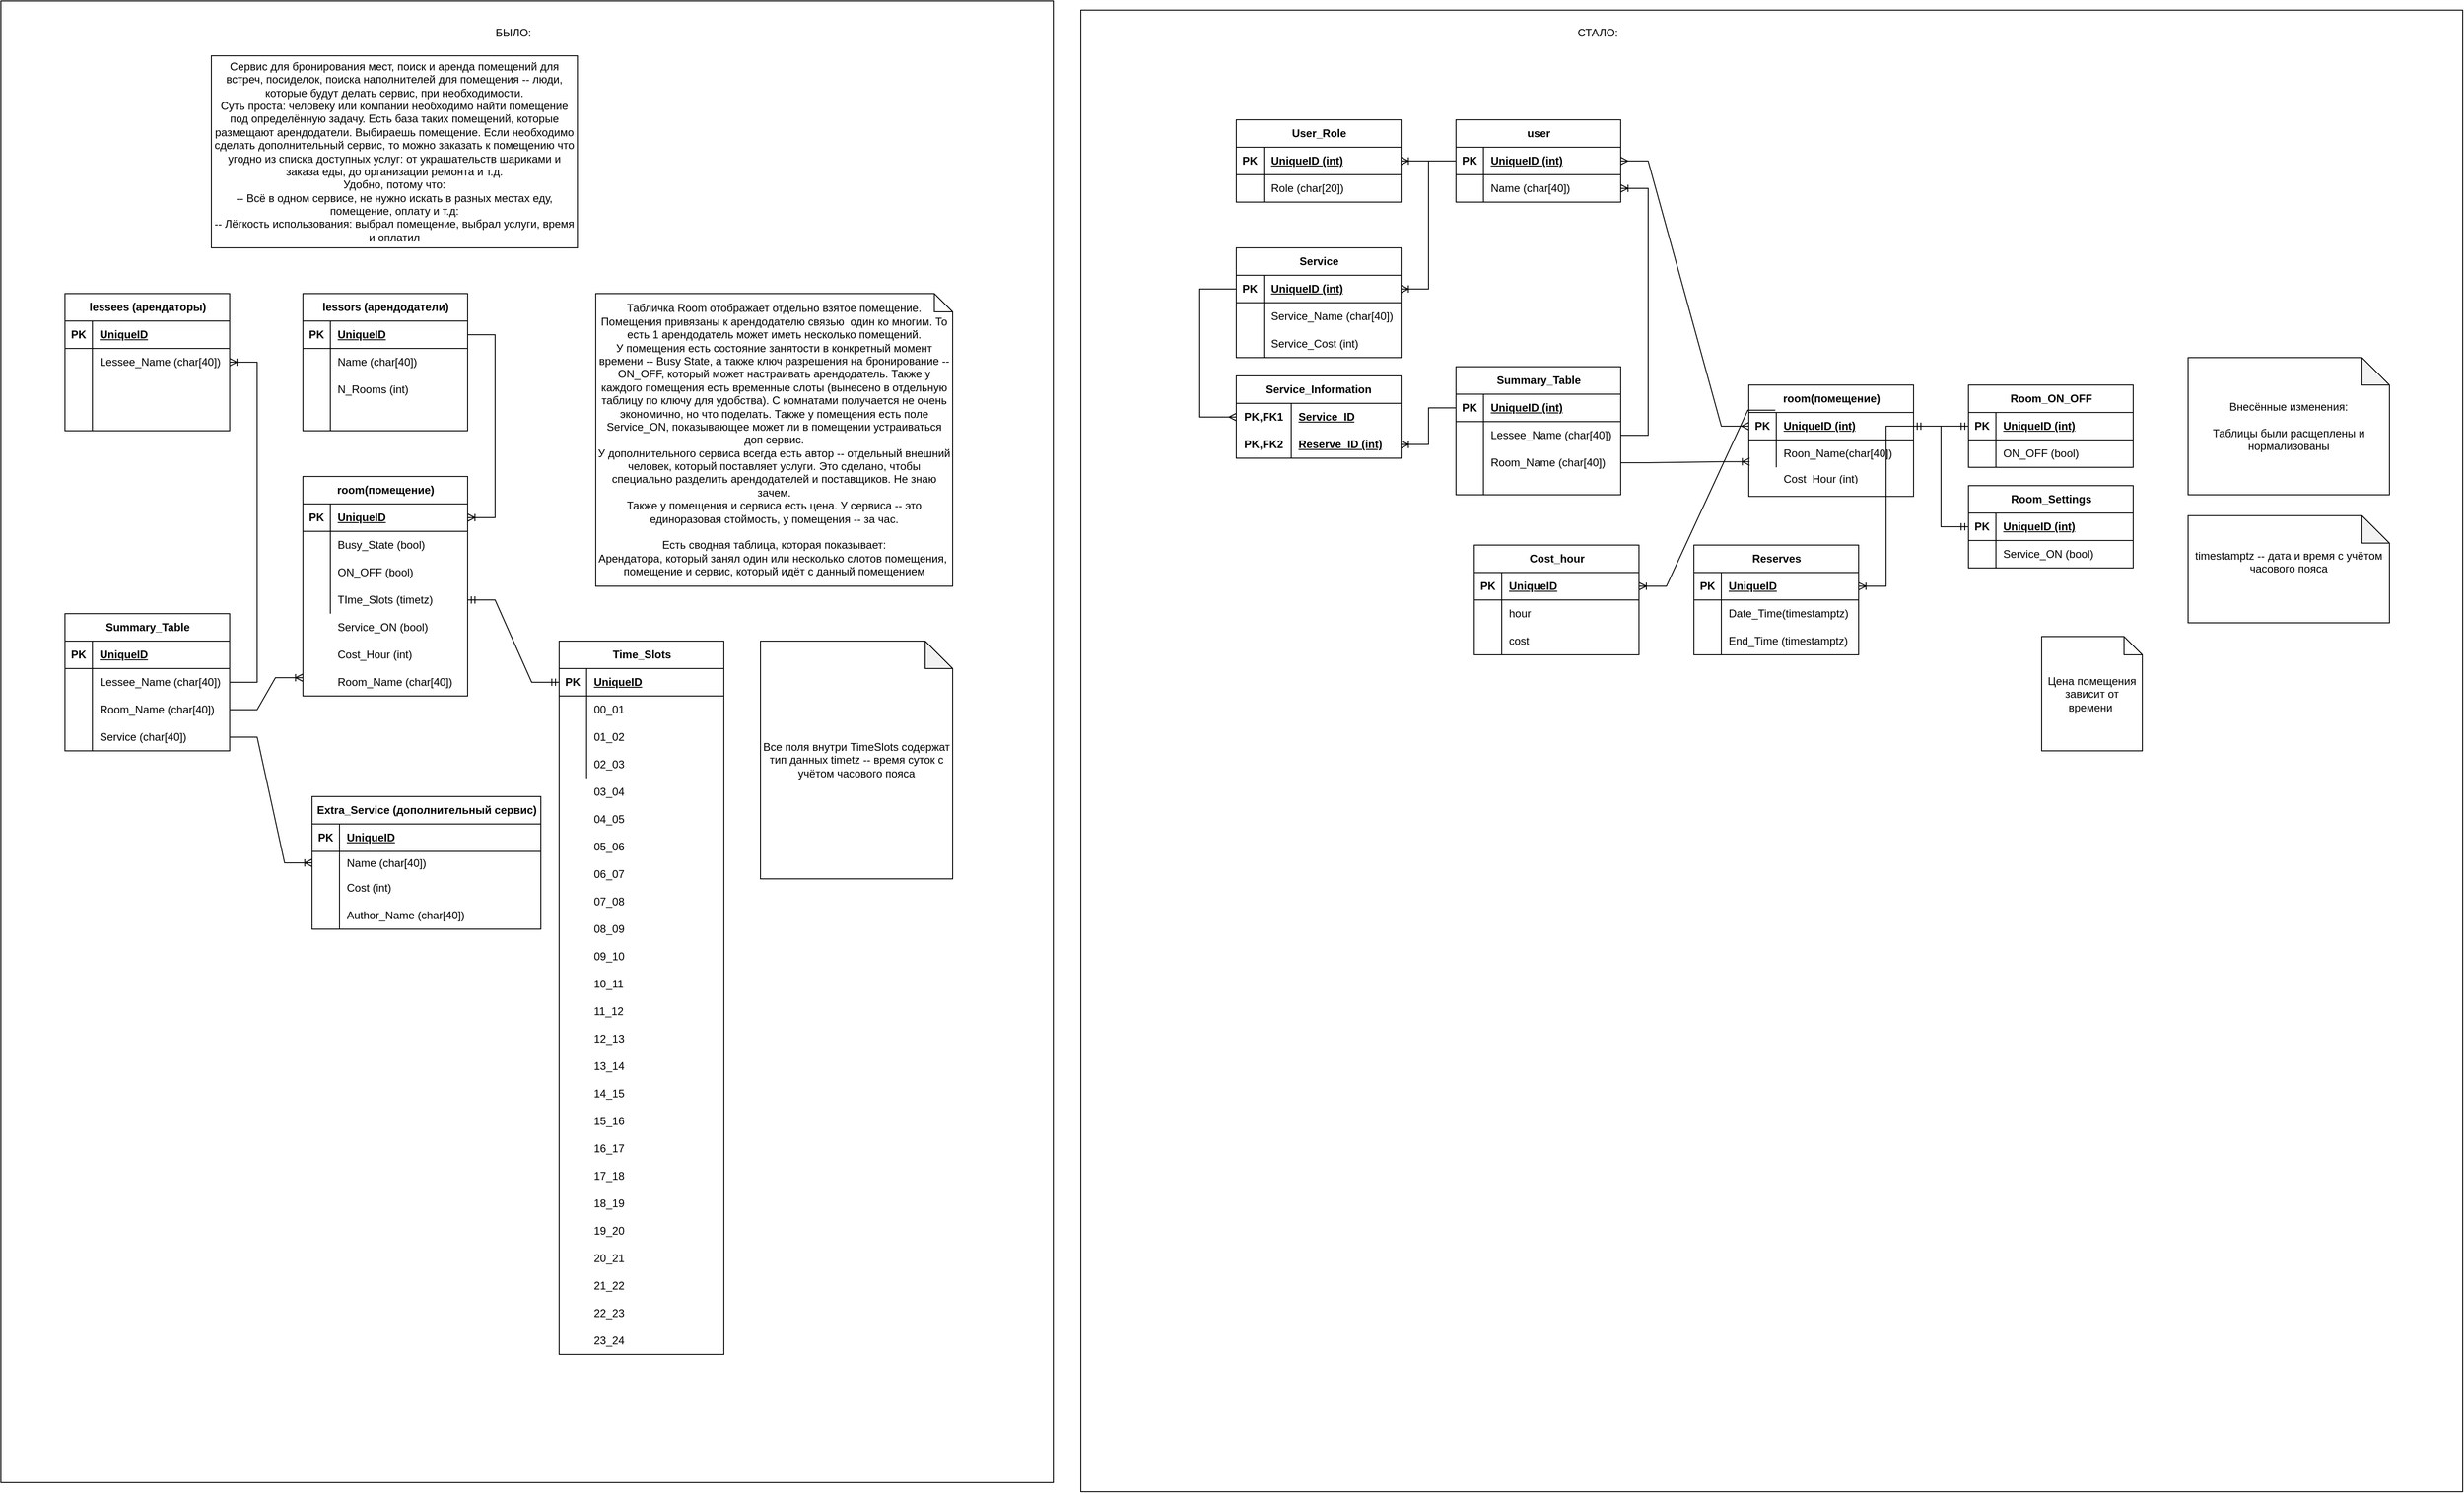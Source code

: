 <mxfile version="23.1.5" type="github">
  <diagram name="Страница — 1" id="QHvuzM4_7bhTK4eV4_A3">
    <mxGraphModel dx="1259" dy="1855" grid="1" gridSize="10" guides="1" tooltips="1" connect="1" arrows="1" fold="1" page="1" pageScale="1" pageWidth="827" pageHeight="1169" math="0" shadow="0">
      <root>
        <mxCell id="0" />
        <mxCell id="1" parent="0" />
        <mxCell id="b9qNtKHtkwHWVIjcZraK-2" value="" style="rounded=0;whiteSpace=wrap;html=1;" parent="1" vertex="1">
          <mxGeometry x="50" y="-10" width="1150" height="1620" as="geometry" />
        </mxCell>
        <mxCell id="x81Ue8g9M6F_Q3Sx8tyr-3" value="Сервис для бронирования мест, поиск и аренда помещений для встреч, посиделок, поиска наполнителей для помещения -- люди, которые будут делать сервис, при необходимости.&lt;br&gt;Суть проста: человеку или компании необходимо найти помещение под определённую задачу. Есть база таких помещений, которые размещают арендодатели. Выбираешь помещение. Если необходимо сделать дополнительный сервис, то можно заказать к помещению что угодно из списка доступных услуг: от украшательств шариками и заказа еды, до организации ремонта и т.д.&lt;br&gt;Удобно, потому что:&lt;br&gt;-- Всё в одном сервисе, не нужно искать в разных местах еду, помещение, оплату и т.д:&lt;br&gt;-- Лёгкость использования: выбрал помещение, выбрал услуги, время и оплатил" style="rounded=0;whiteSpace=wrap;html=1;" parent="1" vertex="1">
          <mxGeometry x="280" y="50" width="400" height="210" as="geometry" />
        </mxCell>
        <mxCell id="x81Ue8g9M6F_Q3Sx8tyr-5" value="lessees (арендаторы)" style="shape=table;startSize=30;container=1;collapsible=1;childLayout=tableLayout;fixedRows=1;rowLines=0;fontStyle=1;align=center;resizeLast=1;html=1;" parent="1" vertex="1">
          <mxGeometry x="120" y="310" width="180" height="150" as="geometry" />
        </mxCell>
        <mxCell id="x81Ue8g9M6F_Q3Sx8tyr-6" value="" style="shape=tableRow;horizontal=0;startSize=0;swimlaneHead=0;swimlaneBody=0;fillColor=none;collapsible=0;dropTarget=0;points=[[0,0.5],[1,0.5]];portConstraint=eastwest;top=0;left=0;right=0;bottom=1;" parent="x81Ue8g9M6F_Q3Sx8tyr-5" vertex="1">
          <mxGeometry y="30" width="180" height="30" as="geometry" />
        </mxCell>
        <mxCell id="x81Ue8g9M6F_Q3Sx8tyr-7" value="PK" style="shape=partialRectangle;connectable=0;fillColor=none;top=0;left=0;bottom=0;right=0;fontStyle=1;overflow=hidden;whiteSpace=wrap;html=1;" parent="x81Ue8g9M6F_Q3Sx8tyr-6" vertex="1">
          <mxGeometry width="30" height="30" as="geometry">
            <mxRectangle width="30" height="30" as="alternateBounds" />
          </mxGeometry>
        </mxCell>
        <mxCell id="x81Ue8g9M6F_Q3Sx8tyr-8" value="UniqueID" style="shape=partialRectangle;connectable=0;fillColor=none;top=0;left=0;bottom=0;right=0;align=left;spacingLeft=6;fontStyle=5;overflow=hidden;whiteSpace=wrap;html=1;" parent="x81Ue8g9M6F_Q3Sx8tyr-6" vertex="1">
          <mxGeometry x="30" width="150" height="30" as="geometry">
            <mxRectangle width="150" height="30" as="alternateBounds" />
          </mxGeometry>
        </mxCell>
        <mxCell id="x81Ue8g9M6F_Q3Sx8tyr-9" value="" style="shape=tableRow;horizontal=0;startSize=0;swimlaneHead=0;swimlaneBody=0;fillColor=none;collapsible=0;dropTarget=0;points=[[0,0.5],[1,0.5]];portConstraint=eastwest;top=0;left=0;right=0;bottom=0;" parent="x81Ue8g9M6F_Q3Sx8tyr-5" vertex="1">
          <mxGeometry y="60" width="180" height="30" as="geometry" />
        </mxCell>
        <mxCell id="x81Ue8g9M6F_Q3Sx8tyr-10" value="" style="shape=partialRectangle;connectable=0;fillColor=none;top=0;left=0;bottom=0;right=0;editable=1;overflow=hidden;whiteSpace=wrap;html=1;" parent="x81Ue8g9M6F_Q3Sx8tyr-9" vertex="1">
          <mxGeometry width="30" height="30" as="geometry">
            <mxRectangle width="30" height="30" as="alternateBounds" />
          </mxGeometry>
        </mxCell>
        <mxCell id="x81Ue8g9M6F_Q3Sx8tyr-11" value="Lessee_Name (char[40])" style="shape=partialRectangle;connectable=0;fillColor=none;top=0;left=0;bottom=0;right=0;align=left;spacingLeft=6;overflow=hidden;whiteSpace=wrap;html=1;" parent="x81Ue8g9M6F_Q3Sx8tyr-9" vertex="1">
          <mxGeometry x="30" width="150" height="30" as="geometry">
            <mxRectangle width="150" height="30" as="alternateBounds" />
          </mxGeometry>
        </mxCell>
        <mxCell id="x81Ue8g9M6F_Q3Sx8tyr-12" value="" style="shape=tableRow;horizontal=0;startSize=0;swimlaneHead=0;swimlaneBody=0;fillColor=none;collapsible=0;dropTarget=0;points=[[0,0.5],[1,0.5]];portConstraint=eastwest;top=0;left=0;right=0;bottom=0;" parent="x81Ue8g9M6F_Q3Sx8tyr-5" vertex="1">
          <mxGeometry y="90" width="180" height="30" as="geometry" />
        </mxCell>
        <mxCell id="x81Ue8g9M6F_Q3Sx8tyr-13" value="" style="shape=partialRectangle;connectable=0;fillColor=none;top=0;left=0;bottom=0;right=0;editable=1;overflow=hidden;whiteSpace=wrap;html=1;" parent="x81Ue8g9M6F_Q3Sx8tyr-12" vertex="1">
          <mxGeometry width="30" height="30" as="geometry">
            <mxRectangle width="30" height="30" as="alternateBounds" />
          </mxGeometry>
        </mxCell>
        <mxCell id="x81Ue8g9M6F_Q3Sx8tyr-14" value="" style="shape=partialRectangle;connectable=0;fillColor=none;top=0;left=0;bottom=0;right=0;align=left;spacingLeft=6;overflow=hidden;whiteSpace=wrap;html=1;" parent="x81Ue8g9M6F_Q3Sx8tyr-12" vertex="1">
          <mxGeometry x="30" width="150" height="30" as="geometry">
            <mxRectangle width="150" height="30" as="alternateBounds" />
          </mxGeometry>
        </mxCell>
        <mxCell id="x81Ue8g9M6F_Q3Sx8tyr-15" value="" style="shape=tableRow;horizontal=0;startSize=0;swimlaneHead=0;swimlaneBody=0;fillColor=none;collapsible=0;dropTarget=0;points=[[0,0.5],[1,0.5]];portConstraint=eastwest;top=0;left=0;right=0;bottom=0;" parent="x81Ue8g9M6F_Q3Sx8tyr-5" vertex="1">
          <mxGeometry y="120" width="180" height="30" as="geometry" />
        </mxCell>
        <mxCell id="x81Ue8g9M6F_Q3Sx8tyr-16" value="" style="shape=partialRectangle;connectable=0;fillColor=none;top=0;left=0;bottom=0;right=0;editable=1;overflow=hidden;whiteSpace=wrap;html=1;" parent="x81Ue8g9M6F_Q3Sx8tyr-15" vertex="1">
          <mxGeometry width="30" height="30" as="geometry">
            <mxRectangle width="30" height="30" as="alternateBounds" />
          </mxGeometry>
        </mxCell>
        <mxCell id="x81Ue8g9M6F_Q3Sx8tyr-17" value="" style="shape=partialRectangle;connectable=0;fillColor=none;top=0;left=0;bottom=0;right=0;align=left;spacingLeft=6;overflow=hidden;whiteSpace=wrap;html=1;" parent="x81Ue8g9M6F_Q3Sx8tyr-15" vertex="1">
          <mxGeometry x="30" width="150" height="30" as="geometry">
            <mxRectangle width="150" height="30" as="alternateBounds" />
          </mxGeometry>
        </mxCell>
        <mxCell id="x81Ue8g9M6F_Q3Sx8tyr-18" value="lessors (арендодатели)" style="shape=table;startSize=30;container=1;collapsible=1;childLayout=tableLayout;fixedRows=1;rowLines=0;fontStyle=1;align=center;resizeLast=1;html=1;" parent="1" vertex="1">
          <mxGeometry x="380" y="310" width="180" height="150" as="geometry" />
        </mxCell>
        <mxCell id="x81Ue8g9M6F_Q3Sx8tyr-19" value="" style="shape=tableRow;horizontal=0;startSize=0;swimlaneHead=0;swimlaneBody=0;fillColor=none;collapsible=0;dropTarget=0;points=[[0,0.5],[1,0.5]];portConstraint=eastwest;top=0;left=0;right=0;bottom=1;" parent="x81Ue8g9M6F_Q3Sx8tyr-18" vertex="1">
          <mxGeometry y="30" width="180" height="30" as="geometry" />
        </mxCell>
        <mxCell id="x81Ue8g9M6F_Q3Sx8tyr-20" value="PK" style="shape=partialRectangle;connectable=0;fillColor=none;top=0;left=0;bottom=0;right=0;fontStyle=1;overflow=hidden;whiteSpace=wrap;html=1;" parent="x81Ue8g9M6F_Q3Sx8tyr-19" vertex="1">
          <mxGeometry width="30" height="30" as="geometry">
            <mxRectangle width="30" height="30" as="alternateBounds" />
          </mxGeometry>
        </mxCell>
        <mxCell id="x81Ue8g9M6F_Q3Sx8tyr-21" value="UniqueID" style="shape=partialRectangle;connectable=0;fillColor=none;top=0;left=0;bottom=0;right=0;align=left;spacingLeft=6;fontStyle=5;overflow=hidden;whiteSpace=wrap;html=1;" parent="x81Ue8g9M6F_Q3Sx8tyr-19" vertex="1">
          <mxGeometry x="30" width="150" height="30" as="geometry">
            <mxRectangle width="150" height="30" as="alternateBounds" />
          </mxGeometry>
        </mxCell>
        <mxCell id="x81Ue8g9M6F_Q3Sx8tyr-22" value="" style="shape=tableRow;horizontal=0;startSize=0;swimlaneHead=0;swimlaneBody=0;fillColor=none;collapsible=0;dropTarget=0;points=[[0,0.5],[1,0.5]];portConstraint=eastwest;top=0;left=0;right=0;bottom=0;" parent="x81Ue8g9M6F_Q3Sx8tyr-18" vertex="1">
          <mxGeometry y="60" width="180" height="30" as="geometry" />
        </mxCell>
        <mxCell id="x81Ue8g9M6F_Q3Sx8tyr-23" value="" style="shape=partialRectangle;connectable=0;fillColor=none;top=0;left=0;bottom=0;right=0;editable=1;overflow=hidden;whiteSpace=wrap;html=1;" parent="x81Ue8g9M6F_Q3Sx8tyr-22" vertex="1">
          <mxGeometry width="30" height="30" as="geometry">
            <mxRectangle width="30" height="30" as="alternateBounds" />
          </mxGeometry>
        </mxCell>
        <mxCell id="x81Ue8g9M6F_Q3Sx8tyr-24" value="Name (char[40])" style="shape=partialRectangle;connectable=0;fillColor=none;top=0;left=0;bottom=0;right=0;align=left;spacingLeft=6;overflow=hidden;whiteSpace=wrap;html=1;" parent="x81Ue8g9M6F_Q3Sx8tyr-22" vertex="1">
          <mxGeometry x="30" width="150" height="30" as="geometry">
            <mxRectangle width="150" height="30" as="alternateBounds" />
          </mxGeometry>
        </mxCell>
        <mxCell id="x81Ue8g9M6F_Q3Sx8tyr-25" value="" style="shape=tableRow;horizontal=0;startSize=0;swimlaneHead=0;swimlaneBody=0;fillColor=none;collapsible=0;dropTarget=0;points=[[0,0.5],[1,0.5]];portConstraint=eastwest;top=0;left=0;right=0;bottom=0;" parent="x81Ue8g9M6F_Q3Sx8tyr-18" vertex="1">
          <mxGeometry y="90" width="180" height="30" as="geometry" />
        </mxCell>
        <mxCell id="x81Ue8g9M6F_Q3Sx8tyr-26" value="" style="shape=partialRectangle;connectable=0;fillColor=none;top=0;left=0;bottom=0;right=0;editable=1;overflow=hidden;whiteSpace=wrap;html=1;" parent="x81Ue8g9M6F_Q3Sx8tyr-25" vertex="1">
          <mxGeometry width="30" height="30" as="geometry">
            <mxRectangle width="30" height="30" as="alternateBounds" />
          </mxGeometry>
        </mxCell>
        <mxCell id="x81Ue8g9M6F_Q3Sx8tyr-27" value="N_Rooms (int)" style="shape=partialRectangle;connectable=0;fillColor=none;top=0;left=0;bottom=0;right=0;align=left;spacingLeft=6;overflow=hidden;whiteSpace=wrap;html=1;" parent="x81Ue8g9M6F_Q3Sx8tyr-25" vertex="1">
          <mxGeometry x="30" width="150" height="30" as="geometry">
            <mxRectangle width="150" height="30" as="alternateBounds" />
          </mxGeometry>
        </mxCell>
        <mxCell id="x81Ue8g9M6F_Q3Sx8tyr-28" value="" style="shape=tableRow;horizontal=0;startSize=0;swimlaneHead=0;swimlaneBody=0;fillColor=none;collapsible=0;dropTarget=0;points=[[0,0.5],[1,0.5]];portConstraint=eastwest;top=0;left=0;right=0;bottom=0;" parent="x81Ue8g9M6F_Q3Sx8tyr-18" vertex="1">
          <mxGeometry y="120" width="180" height="30" as="geometry" />
        </mxCell>
        <mxCell id="x81Ue8g9M6F_Q3Sx8tyr-29" value="" style="shape=partialRectangle;connectable=0;fillColor=none;top=0;left=0;bottom=0;right=0;editable=1;overflow=hidden;whiteSpace=wrap;html=1;" parent="x81Ue8g9M6F_Q3Sx8tyr-28" vertex="1">
          <mxGeometry width="30" height="30" as="geometry">
            <mxRectangle width="30" height="30" as="alternateBounds" />
          </mxGeometry>
        </mxCell>
        <mxCell id="x81Ue8g9M6F_Q3Sx8tyr-30" value="" style="shape=partialRectangle;connectable=0;fillColor=none;top=0;left=0;bottom=0;right=0;align=left;spacingLeft=6;overflow=hidden;whiteSpace=wrap;html=1;" parent="x81Ue8g9M6F_Q3Sx8tyr-28" vertex="1">
          <mxGeometry x="30" width="150" height="30" as="geometry">
            <mxRectangle width="150" height="30" as="alternateBounds" />
          </mxGeometry>
        </mxCell>
        <mxCell id="x81Ue8g9M6F_Q3Sx8tyr-32" value="room(помещение)" style="shape=table;startSize=30;container=1;collapsible=1;childLayout=tableLayout;fixedRows=1;rowLines=0;fontStyle=1;align=center;resizeLast=1;html=1;" parent="1" vertex="1">
          <mxGeometry x="380" y="510" width="180" height="240" as="geometry" />
        </mxCell>
        <mxCell id="x81Ue8g9M6F_Q3Sx8tyr-33" value="" style="shape=tableRow;horizontal=0;startSize=0;swimlaneHead=0;swimlaneBody=0;fillColor=none;collapsible=0;dropTarget=0;points=[[0,0.5],[1,0.5]];portConstraint=eastwest;top=0;left=0;right=0;bottom=1;" parent="x81Ue8g9M6F_Q3Sx8tyr-32" vertex="1">
          <mxGeometry y="30" width="180" height="30" as="geometry" />
        </mxCell>
        <mxCell id="x81Ue8g9M6F_Q3Sx8tyr-34" value="PK" style="shape=partialRectangle;connectable=0;fillColor=none;top=0;left=0;bottom=0;right=0;fontStyle=1;overflow=hidden;whiteSpace=wrap;html=1;" parent="x81Ue8g9M6F_Q3Sx8tyr-33" vertex="1">
          <mxGeometry width="30" height="30" as="geometry">
            <mxRectangle width="30" height="30" as="alternateBounds" />
          </mxGeometry>
        </mxCell>
        <mxCell id="x81Ue8g9M6F_Q3Sx8tyr-35" value="UniqueID" style="shape=partialRectangle;connectable=0;fillColor=none;top=0;left=0;bottom=0;right=0;align=left;spacingLeft=6;fontStyle=5;overflow=hidden;whiteSpace=wrap;html=1;" parent="x81Ue8g9M6F_Q3Sx8tyr-33" vertex="1">
          <mxGeometry x="30" width="150" height="30" as="geometry">
            <mxRectangle width="150" height="30" as="alternateBounds" />
          </mxGeometry>
        </mxCell>
        <mxCell id="x81Ue8g9M6F_Q3Sx8tyr-36" value="" style="shape=tableRow;horizontal=0;startSize=0;swimlaneHead=0;swimlaneBody=0;fillColor=none;collapsible=0;dropTarget=0;points=[[0,0.5],[1,0.5]];portConstraint=eastwest;top=0;left=0;right=0;bottom=0;" parent="x81Ue8g9M6F_Q3Sx8tyr-32" vertex="1">
          <mxGeometry y="60" width="180" height="30" as="geometry" />
        </mxCell>
        <mxCell id="x81Ue8g9M6F_Q3Sx8tyr-37" value="" style="shape=partialRectangle;connectable=0;fillColor=none;top=0;left=0;bottom=0;right=0;editable=1;overflow=hidden;whiteSpace=wrap;html=1;" parent="x81Ue8g9M6F_Q3Sx8tyr-36" vertex="1">
          <mxGeometry width="30" height="30" as="geometry">
            <mxRectangle width="30" height="30" as="alternateBounds" />
          </mxGeometry>
        </mxCell>
        <mxCell id="x81Ue8g9M6F_Q3Sx8tyr-38" value="Busy_State (bool)" style="shape=partialRectangle;connectable=0;fillColor=none;top=0;left=0;bottom=0;right=0;align=left;spacingLeft=6;overflow=hidden;whiteSpace=wrap;html=1;" parent="x81Ue8g9M6F_Q3Sx8tyr-36" vertex="1">
          <mxGeometry x="30" width="150" height="30" as="geometry">
            <mxRectangle width="150" height="30" as="alternateBounds" />
          </mxGeometry>
        </mxCell>
        <mxCell id="x81Ue8g9M6F_Q3Sx8tyr-39" value="" style="shape=tableRow;horizontal=0;startSize=0;swimlaneHead=0;swimlaneBody=0;fillColor=none;collapsible=0;dropTarget=0;points=[[0,0.5],[1,0.5]];portConstraint=eastwest;top=0;left=0;right=0;bottom=0;" parent="x81Ue8g9M6F_Q3Sx8tyr-32" vertex="1">
          <mxGeometry y="90" width="180" height="30" as="geometry" />
        </mxCell>
        <mxCell id="x81Ue8g9M6F_Q3Sx8tyr-40" value="" style="shape=partialRectangle;connectable=0;fillColor=none;top=0;left=0;bottom=0;right=0;editable=1;overflow=hidden;whiteSpace=wrap;html=1;" parent="x81Ue8g9M6F_Q3Sx8tyr-39" vertex="1">
          <mxGeometry width="30" height="30" as="geometry">
            <mxRectangle width="30" height="30" as="alternateBounds" />
          </mxGeometry>
        </mxCell>
        <mxCell id="x81Ue8g9M6F_Q3Sx8tyr-41" value="ON_OFF (bool)" style="shape=partialRectangle;connectable=0;fillColor=none;top=0;left=0;bottom=0;right=0;align=left;spacingLeft=6;overflow=hidden;whiteSpace=wrap;html=1;" parent="x81Ue8g9M6F_Q3Sx8tyr-39" vertex="1">
          <mxGeometry x="30" width="150" height="30" as="geometry">
            <mxRectangle width="150" height="30" as="alternateBounds" />
          </mxGeometry>
        </mxCell>
        <mxCell id="x81Ue8g9M6F_Q3Sx8tyr-42" value="" style="shape=tableRow;horizontal=0;startSize=0;swimlaneHead=0;swimlaneBody=0;fillColor=none;collapsible=0;dropTarget=0;points=[[0,0.5],[1,0.5]];portConstraint=eastwest;top=0;left=0;right=0;bottom=0;" parent="x81Ue8g9M6F_Q3Sx8tyr-32" vertex="1">
          <mxGeometry y="120" width="180" height="30" as="geometry" />
        </mxCell>
        <mxCell id="x81Ue8g9M6F_Q3Sx8tyr-43" value="" style="shape=partialRectangle;connectable=0;fillColor=none;top=0;left=0;bottom=0;right=0;editable=1;overflow=hidden;whiteSpace=wrap;html=1;" parent="x81Ue8g9M6F_Q3Sx8tyr-42" vertex="1">
          <mxGeometry width="30" height="30" as="geometry">
            <mxRectangle width="30" height="30" as="alternateBounds" />
          </mxGeometry>
        </mxCell>
        <mxCell id="x81Ue8g9M6F_Q3Sx8tyr-44" value="TIme_Slots (timetz)" style="shape=partialRectangle;connectable=0;fillColor=none;top=0;left=0;bottom=0;right=0;align=left;spacingLeft=6;overflow=hidden;whiteSpace=wrap;html=1;" parent="x81Ue8g9M6F_Q3Sx8tyr-42" vertex="1">
          <mxGeometry x="30" width="150" height="30" as="geometry">
            <mxRectangle width="150" height="30" as="alternateBounds" />
          </mxGeometry>
        </mxCell>
        <mxCell id="x81Ue8g9M6F_Q3Sx8tyr-46" value="Табличка Room отображает отдельно взятое помещение.&lt;br&gt;Помещения привязаны к арендодателю связью&amp;nbsp; один ко многим. То есть 1 арендодатель может иметь несколько помещений.&lt;br&gt;У помещения есть состояние занятости в конкретный момент времени -- Busy State, а также ключ разрешения на бронирование -- ON_OFF, который может настраивать арендодатель. Также у каждого помещения есть временные слоты (вынесено в отдельную таблицу по ключу для удобства). С комнатами получается не очень экономично, но что поделать. Также у помещения есть поле Service_ON, показывающее может ли в помещении устраиваться доп сервис.&lt;br&gt;У дополнительного сервиса всегда есть автор -- отдельный внешний человек, который поставляет услуги. Это сделано, чтобы специально разделить арендодателей и поставщиков. Не знаю зачем.&lt;br&gt;Также у помещения и сервиса есть цена. У сервиса -- это единоразовая стоймость, у помещения -- за час.&lt;br&gt;&lt;br&gt;Есть сводная таблица, которая показывает:&lt;br&gt;Арендатора, который занял один или несколько слотов помещения,&amp;nbsp; помещение и сервис, который идёт с данный помещением" style="shape=note;size=20;whiteSpace=wrap;html=1;" parent="1" vertex="1">
          <mxGeometry x="700" y="310" width="390" height="320" as="geometry" />
        </mxCell>
        <mxCell id="x81Ue8g9M6F_Q3Sx8tyr-47" value="" style="edgeStyle=entityRelationEdgeStyle;fontSize=12;html=1;endArrow=ERoneToMany;rounded=0;entryX=1;entryY=0.5;entryDx=0;entryDy=0;exitX=1;exitY=0.5;exitDx=0;exitDy=0;" parent="1" source="x81Ue8g9M6F_Q3Sx8tyr-19" target="x81Ue8g9M6F_Q3Sx8tyr-33" edge="1">
          <mxGeometry width="100" height="100" relative="1" as="geometry">
            <mxPoint x="600" y="480" as="sourcePoint" />
            <mxPoint x="670" y="450" as="targetPoint" />
            <Array as="points">
              <mxPoint x="590" y="530" />
              <mxPoint x="680" y="490" />
              <mxPoint x="260" y="785" />
              <mxPoint x="320" y="530" />
            </Array>
          </mxGeometry>
        </mxCell>
        <mxCell id="x81Ue8g9M6F_Q3Sx8tyr-48" value="Time_Slots" style="shape=table;startSize=30;container=1;collapsible=1;childLayout=tableLayout;fixedRows=1;rowLines=0;fontStyle=1;align=center;resizeLast=1;html=1;" parent="1" vertex="1">
          <mxGeometry x="660" y="690" width="180" height="780" as="geometry" />
        </mxCell>
        <mxCell id="x81Ue8g9M6F_Q3Sx8tyr-49" value="" style="shape=tableRow;horizontal=0;startSize=0;swimlaneHead=0;swimlaneBody=0;fillColor=none;collapsible=0;dropTarget=0;points=[[0,0.5],[1,0.5]];portConstraint=eastwest;top=0;left=0;right=0;bottom=1;" parent="x81Ue8g9M6F_Q3Sx8tyr-48" vertex="1">
          <mxGeometry y="30" width="180" height="30" as="geometry" />
        </mxCell>
        <mxCell id="x81Ue8g9M6F_Q3Sx8tyr-50" value="PK" style="shape=partialRectangle;connectable=0;fillColor=none;top=0;left=0;bottom=0;right=0;fontStyle=1;overflow=hidden;whiteSpace=wrap;html=1;" parent="x81Ue8g9M6F_Q3Sx8tyr-49" vertex="1">
          <mxGeometry width="30" height="30" as="geometry">
            <mxRectangle width="30" height="30" as="alternateBounds" />
          </mxGeometry>
        </mxCell>
        <mxCell id="x81Ue8g9M6F_Q3Sx8tyr-51" value="UniqueID" style="shape=partialRectangle;connectable=0;fillColor=none;top=0;left=0;bottom=0;right=0;align=left;spacingLeft=6;fontStyle=5;overflow=hidden;whiteSpace=wrap;html=1;" parent="x81Ue8g9M6F_Q3Sx8tyr-49" vertex="1">
          <mxGeometry x="30" width="150" height="30" as="geometry">
            <mxRectangle width="150" height="30" as="alternateBounds" />
          </mxGeometry>
        </mxCell>
        <mxCell id="x81Ue8g9M6F_Q3Sx8tyr-52" value="" style="shape=tableRow;horizontal=0;startSize=0;swimlaneHead=0;swimlaneBody=0;fillColor=none;collapsible=0;dropTarget=0;points=[[0,0.5],[1,0.5]];portConstraint=eastwest;top=0;left=0;right=0;bottom=0;" parent="x81Ue8g9M6F_Q3Sx8tyr-48" vertex="1">
          <mxGeometry y="60" width="180" height="30" as="geometry" />
        </mxCell>
        <mxCell id="x81Ue8g9M6F_Q3Sx8tyr-53" value="" style="shape=partialRectangle;connectable=0;fillColor=none;top=0;left=0;bottom=0;right=0;editable=1;overflow=hidden;whiteSpace=wrap;html=1;" parent="x81Ue8g9M6F_Q3Sx8tyr-52" vertex="1">
          <mxGeometry width="30" height="30" as="geometry">
            <mxRectangle width="30" height="30" as="alternateBounds" />
          </mxGeometry>
        </mxCell>
        <mxCell id="x81Ue8g9M6F_Q3Sx8tyr-54" value="00_01" style="shape=partialRectangle;connectable=0;fillColor=none;top=0;left=0;bottom=0;right=0;align=left;spacingLeft=6;overflow=hidden;whiteSpace=wrap;html=1;" parent="x81Ue8g9M6F_Q3Sx8tyr-52" vertex="1">
          <mxGeometry x="30" width="150" height="30" as="geometry">
            <mxRectangle width="150" height="30" as="alternateBounds" />
          </mxGeometry>
        </mxCell>
        <mxCell id="x81Ue8g9M6F_Q3Sx8tyr-55" value="" style="shape=tableRow;horizontal=0;startSize=0;swimlaneHead=0;swimlaneBody=0;fillColor=none;collapsible=0;dropTarget=0;points=[[0,0.5],[1,0.5]];portConstraint=eastwest;top=0;left=0;right=0;bottom=0;" parent="x81Ue8g9M6F_Q3Sx8tyr-48" vertex="1">
          <mxGeometry y="90" width="180" height="30" as="geometry" />
        </mxCell>
        <mxCell id="x81Ue8g9M6F_Q3Sx8tyr-56" value="" style="shape=partialRectangle;connectable=0;fillColor=none;top=0;left=0;bottom=0;right=0;editable=1;overflow=hidden;whiteSpace=wrap;html=1;" parent="x81Ue8g9M6F_Q3Sx8tyr-55" vertex="1">
          <mxGeometry width="30" height="30" as="geometry">
            <mxRectangle width="30" height="30" as="alternateBounds" />
          </mxGeometry>
        </mxCell>
        <mxCell id="x81Ue8g9M6F_Q3Sx8tyr-57" value="01_02" style="shape=partialRectangle;connectable=0;fillColor=none;top=0;left=0;bottom=0;right=0;align=left;spacingLeft=6;overflow=hidden;whiteSpace=wrap;html=1;" parent="x81Ue8g9M6F_Q3Sx8tyr-55" vertex="1">
          <mxGeometry x="30" width="150" height="30" as="geometry">
            <mxRectangle width="150" height="30" as="alternateBounds" />
          </mxGeometry>
        </mxCell>
        <mxCell id="x81Ue8g9M6F_Q3Sx8tyr-58" value="" style="shape=tableRow;horizontal=0;startSize=0;swimlaneHead=0;swimlaneBody=0;fillColor=none;collapsible=0;dropTarget=0;points=[[0,0.5],[1,0.5]];portConstraint=eastwest;top=0;left=0;right=0;bottom=0;" parent="x81Ue8g9M6F_Q3Sx8tyr-48" vertex="1">
          <mxGeometry y="120" width="180" height="30" as="geometry" />
        </mxCell>
        <mxCell id="x81Ue8g9M6F_Q3Sx8tyr-59" value="" style="shape=partialRectangle;connectable=0;fillColor=none;top=0;left=0;bottom=0;right=0;editable=1;overflow=hidden;whiteSpace=wrap;html=1;" parent="x81Ue8g9M6F_Q3Sx8tyr-58" vertex="1">
          <mxGeometry width="30" height="30" as="geometry">
            <mxRectangle width="30" height="30" as="alternateBounds" />
          </mxGeometry>
        </mxCell>
        <mxCell id="x81Ue8g9M6F_Q3Sx8tyr-60" value="02_03" style="shape=partialRectangle;connectable=0;fillColor=none;top=0;left=0;bottom=0;right=0;align=left;spacingLeft=6;overflow=hidden;whiteSpace=wrap;html=1;" parent="x81Ue8g9M6F_Q3Sx8tyr-58" vertex="1">
          <mxGeometry x="30" width="150" height="30" as="geometry">
            <mxRectangle width="150" height="30" as="alternateBounds" />
          </mxGeometry>
        </mxCell>
        <mxCell id="x81Ue8g9M6F_Q3Sx8tyr-61" value="" style="edgeStyle=entityRelationEdgeStyle;fontSize=12;html=1;endArrow=ERmandOne;startArrow=ERmandOne;rounded=0;" parent="1" source="x81Ue8g9M6F_Q3Sx8tyr-49" target="x81Ue8g9M6F_Q3Sx8tyr-42" edge="1">
          <mxGeometry width="100" height="100" relative="1" as="geometry">
            <mxPoint x="470" y="850" as="sourcePoint" />
            <mxPoint x="570" y="750" as="targetPoint" />
          </mxGeometry>
        </mxCell>
        <mxCell id="x81Ue8g9M6F_Q3Sx8tyr-76" value="" style="shape=partialRectangle;connectable=0;fillColor=none;top=0;left=0;bottom=0;right=0;editable=1;overflow=hidden;whiteSpace=wrap;html=1;" parent="1" vertex="1">
          <mxGeometry x="660" y="840" width="30" height="30" as="geometry">
            <mxRectangle width="30" height="30" as="alternateBounds" />
          </mxGeometry>
        </mxCell>
        <mxCell id="x81Ue8g9M6F_Q3Sx8tyr-77" value="03_04" style="shape=partialRectangle;connectable=0;fillColor=none;top=0;left=0;bottom=0;right=0;align=left;spacingLeft=6;overflow=hidden;whiteSpace=wrap;html=1;" parent="1" vertex="1">
          <mxGeometry x="690" y="840" width="150" height="30" as="geometry">
            <mxRectangle width="150" height="30" as="alternateBounds" />
          </mxGeometry>
        </mxCell>
        <mxCell id="x81Ue8g9M6F_Q3Sx8tyr-78" value="" style="shape=partialRectangle;connectable=0;fillColor=none;top=0;left=0;bottom=0;right=0;editable=1;overflow=hidden;whiteSpace=wrap;html=1;" parent="1" vertex="1">
          <mxGeometry x="660" y="870" width="30" height="30" as="geometry">
            <mxRectangle width="30" height="30" as="alternateBounds" />
          </mxGeometry>
        </mxCell>
        <mxCell id="x81Ue8g9M6F_Q3Sx8tyr-79" value="04_05" style="shape=partialRectangle;connectable=0;fillColor=none;top=0;left=0;bottom=0;right=0;align=left;spacingLeft=6;overflow=hidden;whiteSpace=wrap;html=1;" parent="1" vertex="1">
          <mxGeometry x="690" y="870" width="150" height="30" as="geometry">
            <mxRectangle width="150" height="30" as="alternateBounds" />
          </mxGeometry>
        </mxCell>
        <mxCell id="x81Ue8g9M6F_Q3Sx8tyr-80" value="" style="shape=partialRectangle;connectable=0;fillColor=none;top=0;left=0;bottom=0;right=0;editable=1;overflow=hidden;whiteSpace=wrap;html=1;" parent="1" vertex="1">
          <mxGeometry x="660" y="900" width="30" height="30" as="geometry">
            <mxRectangle width="30" height="30" as="alternateBounds" />
          </mxGeometry>
        </mxCell>
        <mxCell id="x81Ue8g9M6F_Q3Sx8tyr-81" value="05_06" style="shape=partialRectangle;connectable=0;fillColor=none;top=0;left=0;bottom=0;right=0;align=left;spacingLeft=6;overflow=hidden;whiteSpace=wrap;html=1;" parent="1" vertex="1">
          <mxGeometry x="690" y="900" width="150" height="30" as="geometry">
            <mxRectangle width="150" height="30" as="alternateBounds" />
          </mxGeometry>
        </mxCell>
        <mxCell id="x81Ue8g9M6F_Q3Sx8tyr-82" value="" style="shape=partialRectangle;connectable=0;fillColor=none;top=0;left=0;bottom=0;right=0;editable=1;overflow=hidden;whiteSpace=wrap;html=1;" parent="1" vertex="1">
          <mxGeometry x="660" y="930" width="30" height="30" as="geometry">
            <mxRectangle width="30" height="30" as="alternateBounds" />
          </mxGeometry>
        </mxCell>
        <mxCell id="x81Ue8g9M6F_Q3Sx8tyr-83" value="06_07" style="shape=partialRectangle;connectable=0;fillColor=none;top=0;left=0;bottom=0;right=0;align=left;spacingLeft=6;overflow=hidden;whiteSpace=wrap;html=1;" parent="1" vertex="1">
          <mxGeometry x="690" y="930" width="150" height="30" as="geometry">
            <mxRectangle width="150" height="30" as="alternateBounds" />
          </mxGeometry>
        </mxCell>
        <mxCell id="x81Ue8g9M6F_Q3Sx8tyr-84" value="" style="shape=partialRectangle;connectable=0;fillColor=none;top=0;left=0;bottom=0;right=0;editable=1;overflow=hidden;whiteSpace=wrap;html=1;" parent="1" vertex="1">
          <mxGeometry x="660" y="960" width="30" height="30" as="geometry">
            <mxRectangle width="30" height="30" as="alternateBounds" />
          </mxGeometry>
        </mxCell>
        <mxCell id="x81Ue8g9M6F_Q3Sx8tyr-85" value="07_08" style="shape=partialRectangle;connectable=0;fillColor=none;top=0;left=0;bottom=0;right=0;align=left;spacingLeft=6;overflow=hidden;whiteSpace=wrap;html=1;" parent="1" vertex="1">
          <mxGeometry x="690" y="960" width="150" height="30" as="geometry">
            <mxRectangle width="150" height="30" as="alternateBounds" />
          </mxGeometry>
        </mxCell>
        <mxCell id="x81Ue8g9M6F_Q3Sx8tyr-86" value="" style="shape=partialRectangle;connectable=0;fillColor=none;top=0;left=0;bottom=0;right=0;editable=1;overflow=hidden;whiteSpace=wrap;html=1;" parent="1" vertex="1">
          <mxGeometry x="660" y="990" width="30" height="30" as="geometry">
            <mxRectangle width="30" height="30" as="alternateBounds" />
          </mxGeometry>
        </mxCell>
        <mxCell id="x81Ue8g9M6F_Q3Sx8tyr-88" value="" style="shape=partialRectangle;connectable=0;fillColor=none;top=0;left=0;bottom=0;right=0;editable=1;overflow=hidden;whiteSpace=wrap;html=1;" parent="1" vertex="1">
          <mxGeometry x="660" y="990" width="30" height="30" as="geometry">
            <mxRectangle width="30" height="30" as="alternateBounds" />
          </mxGeometry>
        </mxCell>
        <mxCell id="x81Ue8g9M6F_Q3Sx8tyr-89" value="08_09" style="shape=partialRectangle;connectable=0;fillColor=none;top=0;left=0;bottom=0;right=0;align=left;spacingLeft=6;overflow=hidden;whiteSpace=wrap;html=1;" parent="1" vertex="1">
          <mxGeometry x="690" y="990" width="150" height="30" as="geometry">
            <mxRectangle width="150" height="30" as="alternateBounds" />
          </mxGeometry>
        </mxCell>
        <mxCell id="x81Ue8g9M6F_Q3Sx8tyr-90" value="" style="shape=partialRectangle;connectable=0;fillColor=none;top=0;left=0;bottom=0;right=0;editable=1;overflow=hidden;whiteSpace=wrap;html=1;" parent="1" vertex="1">
          <mxGeometry x="660" y="1020" width="30" height="30" as="geometry">
            <mxRectangle width="30" height="30" as="alternateBounds" />
          </mxGeometry>
        </mxCell>
        <mxCell id="x81Ue8g9M6F_Q3Sx8tyr-91" value="09_10" style="shape=partialRectangle;connectable=0;fillColor=none;top=0;left=0;bottom=0;right=0;align=left;spacingLeft=6;overflow=hidden;whiteSpace=wrap;html=1;" parent="1" vertex="1">
          <mxGeometry x="690" y="1020" width="150" height="30" as="geometry">
            <mxRectangle width="150" height="30" as="alternateBounds" />
          </mxGeometry>
        </mxCell>
        <mxCell id="x81Ue8g9M6F_Q3Sx8tyr-92" value="" style="shape=partialRectangle;connectable=0;fillColor=none;top=0;left=0;bottom=0;right=0;editable=1;overflow=hidden;whiteSpace=wrap;html=1;" parent="1" vertex="1">
          <mxGeometry x="660" y="1050" width="30" height="30" as="geometry">
            <mxRectangle width="30" height="30" as="alternateBounds" />
          </mxGeometry>
        </mxCell>
        <mxCell id="x81Ue8g9M6F_Q3Sx8tyr-93" value="10_11" style="shape=partialRectangle;connectable=0;fillColor=none;top=0;left=0;bottom=0;right=0;align=left;spacingLeft=6;overflow=hidden;whiteSpace=wrap;html=1;" parent="1" vertex="1">
          <mxGeometry x="690" y="1050" width="150" height="30" as="geometry">
            <mxRectangle width="150" height="30" as="alternateBounds" />
          </mxGeometry>
        </mxCell>
        <mxCell id="x81Ue8g9M6F_Q3Sx8tyr-94" value="" style="shape=partialRectangle;connectable=0;fillColor=none;top=0;left=0;bottom=0;right=0;editable=1;overflow=hidden;whiteSpace=wrap;html=1;" parent="1" vertex="1">
          <mxGeometry x="660" y="1080" width="30" height="30" as="geometry">
            <mxRectangle width="30" height="30" as="alternateBounds" />
          </mxGeometry>
        </mxCell>
        <mxCell id="x81Ue8g9M6F_Q3Sx8tyr-95" value="11_12" style="shape=partialRectangle;connectable=0;fillColor=none;top=0;left=0;bottom=0;right=0;align=left;spacingLeft=6;overflow=hidden;whiteSpace=wrap;html=1;" parent="1" vertex="1">
          <mxGeometry x="690" y="1080" width="150" height="30" as="geometry">
            <mxRectangle width="150" height="30" as="alternateBounds" />
          </mxGeometry>
        </mxCell>
        <mxCell id="x81Ue8g9M6F_Q3Sx8tyr-96" value="" style="shape=partialRectangle;connectable=0;fillColor=none;top=0;left=0;bottom=0;right=0;editable=1;overflow=hidden;whiteSpace=wrap;html=1;" parent="1" vertex="1">
          <mxGeometry x="660" y="1110" width="30" height="30" as="geometry">
            <mxRectangle width="30" height="30" as="alternateBounds" />
          </mxGeometry>
        </mxCell>
        <mxCell id="x81Ue8g9M6F_Q3Sx8tyr-97" value="12_13" style="shape=partialRectangle;connectable=0;fillColor=none;top=0;left=0;bottom=0;right=0;align=left;spacingLeft=6;overflow=hidden;whiteSpace=wrap;html=1;" parent="1" vertex="1">
          <mxGeometry x="690" y="1110" width="150" height="30" as="geometry">
            <mxRectangle width="150" height="30" as="alternateBounds" />
          </mxGeometry>
        </mxCell>
        <mxCell id="x81Ue8g9M6F_Q3Sx8tyr-98" value="" style="shape=partialRectangle;connectable=0;fillColor=none;top=0;left=0;bottom=0;right=0;editable=1;overflow=hidden;whiteSpace=wrap;html=1;" parent="1" vertex="1">
          <mxGeometry x="660" y="1140" width="30" height="30" as="geometry">
            <mxRectangle width="30" height="30" as="alternateBounds" />
          </mxGeometry>
        </mxCell>
        <mxCell id="x81Ue8g9M6F_Q3Sx8tyr-99" value="13_14" style="shape=partialRectangle;connectable=0;fillColor=none;top=0;left=0;bottom=0;right=0;align=left;spacingLeft=6;overflow=hidden;whiteSpace=wrap;html=1;" parent="1" vertex="1">
          <mxGeometry x="690" y="1140" width="150" height="30" as="geometry">
            <mxRectangle width="150" height="30" as="alternateBounds" />
          </mxGeometry>
        </mxCell>
        <mxCell id="x81Ue8g9M6F_Q3Sx8tyr-100" value="" style="shape=partialRectangle;connectable=0;fillColor=none;top=0;left=0;bottom=0;right=0;editable=1;overflow=hidden;whiteSpace=wrap;html=1;" parent="1" vertex="1">
          <mxGeometry x="660" y="1170" width="30" height="30" as="geometry">
            <mxRectangle width="30" height="30" as="alternateBounds" />
          </mxGeometry>
        </mxCell>
        <mxCell id="x81Ue8g9M6F_Q3Sx8tyr-101" value="14_15" style="shape=partialRectangle;connectable=0;fillColor=none;top=0;left=0;bottom=0;right=0;align=left;spacingLeft=6;overflow=hidden;whiteSpace=wrap;html=1;" parent="1" vertex="1">
          <mxGeometry x="690" y="1170" width="150" height="30" as="geometry">
            <mxRectangle width="150" height="30" as="alternateBounds" />
          </mxGeometry>
        </mxCell>
        <mxCell id="x81Ue8g9M6F_Q3Sx8tyr-102" value="" style="shape=partialRectangle;connectable=0;fillColor=none;top=0;left=0;bottom=0;right=0;editable=1;overflow=hidden;whiteSpace=wrap;html=1;" parent="1" vertex="1">
          <mxGeometry x="660" y="1200" width="30" height="30" as="geometry">
            <mxRectangle width="30" height="30" as="alternateBounds" />
          </mxGeometry>
        </mxCell>
        <mxCell id="x81Ue8g9M6F_Q3Sx8tyr-103" value="15_16" style="shape=partialRectangle;connectable=0;fillColor=none;top=0;left=0;bottom=0;right=0;align=left;spacingLeft=6;overflow=hidden;whiteSpace=wrap;html=1;" parent="1" vertex="1">
          <mxGeometry x="690" y="1200" width="150" height="30" as="geometry">
            <mxRectangle width="150" height="30" as="alternateBounds" />
          </mxGeometry>
        </mxCell>
        <mxCell id="x81Ue8g9M6F_Q3Sx8tyr-104" value="" style="shape=partialRectangle;connectable=0;fillColor=none;top=0;left=0;bottom=0;right=0;editable=1;overflow=hidden;whiteSpace=wrap;html=1;" parent="1" vertex="1">
          <mxGeometry x="660" y="1230" width="30" height="30" as="geometry">
            <mxRectangle width="30" height="30" as="alternateBounds" />
          </mxGeometry>
        </mxCell>
        <mxCell id="x81Ue8g9M6F_Q3Sx8tyr-105" value="16_17" style="shape=partialRectangle;connectable=0;fillColor=none;top=0;left=0;bottom=0;right=0;align=left;spacingLeft=6;overflow=hidden;whiteSpace=wrap;html=1;" parent="1" vertex="1">
          <mxGeometry x="690" y="1230" width="150" height="30" as="geometry">
            <mxRectangle width="150" height="30" as="alternateBounds" />
          </mxGeometry>
        </mxCell>
        <mxCell id="x81Ue8g9M6F_Q3Sx8tyr-106" value="" style="shape=partialRectangle;connectable=0;fillColor=none;top=0;left=0;bottom=0;right=0;editable=1;overflow=hidden;whiteSpace=wrap;html=1;" parent="1" vertex="1">
          <mxGeometry x="660" y="1260" width="30" height="30" as="geometry">
            <mxRectangle width="30" height="30" as="alternateBounds" />
          </mxGeometry>
        </mxCell>
        <mxCell id="x81Ue8g9M6F_Q3Sx8tyr-107" value="17_18" style="shape=partialRectangle;connectable=0;fillColor=none;top=0;left=0;bottom=0;right=0;align=left;spacingLeft=6;overflow=hidden;whiteSpace=wrap;html=1;" parent="1" vertex="1">
          <mxGeometry x="690" y="1260" width="150" height="30" as="geometry">
            <mxRectangle width="150" height="30" as="alternateBounds" />
          </mxGeometry>
        </mxCell>
        <mxCell id="x81Ue8g9M6F_Q3Sx8tyr-108" value="" style="shape=partialRectangle;connectable=0;fillColor=none;top=0;left=0;bottom=0;right=0;editable=1;overflow=hidden;whiteSpace=wrap;html=1;" parent="1" vertex="1">
          <mxGeometry x="660" y="1290" width="30" height="30" as="geometry">
            <mxRectangle width="30" height="30" as="alternateBounds" />
          </mxGeometry>
        </mxCell>
        <mxCell id="x81Ue8g9M6F_Q3Sx8tyr-109" value="18_19" style="shape=partialRectangle;connectable=0;fillColor=none;top=0;left=0;bottom=0;right=0;align=left;spacingLeft=6;overflow=hidden;whiteSpace=wrap;html=1;" parent="1" vertex="1">
          <mxGeometry x="690" y="1290" width="150" height="30" as="geometry">
            <mxRectangle width="150" height="30" as="alternateBounds" />
          </mxGeometry>
        </mxCell>
        <mxCell id="x81Ue8g9M6F_Q3Sx8tyr-110" value="" style="shape=partialRectangle;connectable=0;fillColor=none;top=0;left=0;bottom=0;right=0;editable=1;overflow=hidden;whiteSpace=wrap;html=1;" parent="1" vertex="1">
          <mxGeometry x="660" y="1320" width="30" height="30" as="geometry">
            <mxRectangle width="30" height="30" as="alternateBounds" />
          </mxGeometry>
        </mxCell>
        <mxCell id="x81Ue8g9M6F_Q3Sx8tyr-111" value="19_20" style="shape=partialRectangle;connectable=0;fillColor=none;top=0;left=0;bottom=0;right=0;align=left;spacingLeft=6;overflow=hidden;whiteSpace=wrap;html=1;" parent="1" vertex="1">
          <mxGeometry x="690" y="1320" width="150" height="30" as="geometry">
            <mxRectangle width="150" height="30" as="alternateBounds" />
          </mxGeometry>
        </mxCell>
        <mxCell id="x81Ue8g9M6F_Q3Sx8tyr-112" value="" style="shape=partialRectangle;connectable=0;fillColor=none;top=0;left=0;bottom=0;right=0;editable=1;overflow=hidden;whiteSpace=wrap;html=1;" parent="1" vertex="1">
          <mxGeometry x="660" y="1350" width="30" height="30" as="geometry">
            <mxRectangle width="30" height="30" as="alternateBounds" />
          </mxGeometry>
        </mxCell>
        <mxCell id="x81Ue8g9M6F_Q3Sx8tyr-113" value="20_21" style="shape=partialRectangle;connectable=0;fillColor=none;top=0;left=0;bottom=0;right=0;align=left;spacingLeft=6;overflow=hidden;whiteSpace=wrap;html=1;" parent="1" vertex="1">
          <mxGeometry x="690" y="1350" width="150" height="30" as="geometry">
            <mxRectangle width="150" height="30" as="alternateBounds" />
          </mxGeometry>
        </mxCell>
        <mxCell id="x81Ue8g9M6F_Q3Sx8tyr-114" value="" style="shape=partialRectangle;connectable=0;fillColor=none;top=0;left=0;bottom=0;right=0;editable=1;overflow=hidden;whiteSpace=wrap;html=1;" parent="1" vertex="1">
          <mxGeometry x="660" y="1380" width="30" height="30" as="geometry">
            <mxRectangle width="30" height="30" as="alternateBounds" />
          </mxGeometry>
        </mxCell>
        <mxCell id="x81Ue8g9M6F_Q3Sx8tyr-115" value="21_22" style="shape=partialRectangle;connectable=0;fillColor=none;top=0;left=0;bottom=0;right=0;align=left;spacingLeft=6;overflow=hidden;whiteSpace=wrap;html=1;" parent="1" vertex="1">
          <mxGeometry x="690" y="1380" width="150" height="30" as="geometry">
            <mxRectangle width="150" height="30" as="alternateBounds" />
          </mxGeometry>
        </mxCell>
        <mxCell id="x81Ue8g9M6F_Q3Sx8tyr-133" value="" style="shape=partialRectangle;connectable=0;fillColor=none;top=0;left=0;bottom=0;right=0;editable=1;overflow=hidden;whiteSpace=wrap;html=1;" parent="1" vertex="1">
          <mxGeometry x="660" y="1410" width="30" height="30" as="geometry">
            <mxRectangle width="30" height="30" as="alternateBounds" />
          </mxGeometry>
        </mxCell>
        <mxCell id="x81Ue8g9M6F_Q3Sx8tyr-134" value="22_23" style="shape=partialRectangle;connectable=0;fillColor=none;top=0;left=0;bottom=0;right=0;align=left;spacingLeft=6;overflow=hidden;whiteSpace=wrap;html=1;" parent="1" vertex="1">
          <mxGeometry x="690" y="1410" width="150" height="30" as="geometry">
            <mxRectangle width="150" height="30" as="alternateBounds" />
          </mxGeometry>
        </mxCell>
        <mxCell id="x81Ue8g9M6F_Q3Sx8tyr-135" value="" style="shape=partialRectangle;connectable=0;fillColor=none;top=0;left=0;bottom=0;right=0;editable=1;overflow=hidden;whiteSpace=wrap;html=1;" parent="1" vertex="1">
          <mxGeometry x="660" y="1440" width="30" height="30" as="geometry">
            <mxRectangle width="30" height="30" as="alternateBounds" />
          </mxGeometry>
        </mxCell>
        <mxCell id="x81Ue8g9M6F_Q3Sx8tyr-136" value="23_24" style="shape=partialRectangle;connectable=0;fillColor=none;top=0;left=0;bottom=0;right=0;align=left;spacingLeft=6;overflow=hidden;whiteSpace=wrap;html=1;" parent="1" vertex="1">
          <mxGeometry x="690" y="1440" width="150" height="30" as="geometry">
            <mxRectangle width="150" height="30" as="alternateBounds" />
          </mxGeometry>
        </mxCell>
        <mxCell id="x81Ue8g9M6F_Q3Sx8tyr-137" value="" style="shape=partialRectangle;connectable=0;fillColor=none;top=0;left=0;bottom=0;right=0;editable=1;overflow=hidden;whiteSpace=wrap;html=1;" parent="1" vertex="1">
          <mxGeometry x="380" y="660" width="30" height="30" as="geometry">
            <mxRectangle width="30" height="30" as="alternateBounds" />
          </mxGeometry>
        </mxCell>
        <mxCell id="x81Ue8g9M6F_Q3Sx8tyr-138" value="Service_ON (bool)" style="shape=partialRectangle;connectable=0;fillColor=none;top=0;left=0;bottom=0;right=0;align=left;spacingLeft=6;overflow=hidden;whiteSpace=wrap;html=1;" parent="1" vertex="1">
          <mxGeometry x="410" y="660" width="150" height="30" as="geometry">
            <mxRectangle width="150" height="30" as="alternateBounds" />
          </mxGeometry>
        </mxCell>
        <mxCell id="x81Ue8g9M6F_Q3Sx8tyr-139" value="Extra_Service (дополнительный сервис)" style="shape=table;startSize=30;container=1;collapsible=1;childLayout=tableLayout;fixedRows=1;rowLines=0;fontStyle=1;align=center;resizeLast=1;html=1;" parent="1" vertex="1">
          <mxGeometry x="390" y="860" width="250" height="145" as="geometry" />
        </mxCell>
        <mxCell id="x81Ue8g9M6F_Q3Sx8tyr-140" value="" style="shape=tableRow;horizontal=0;startSize=0;swimlaneHead=0;swimlaneBody=0;fillColor=none;collapsible=0;dropTarget=0;points=[[0,0.5],[1,0.5]];portConstraint=eastwest;top=0;left=0;right=0;bottom=1;" parent="x81Ue8g9M6F_Q3Sx8tyr-139" vertex="1">
          <mxGeometry y="30" width="250" height="30" as="geometry" />
        </mxCell>
        <mxCell id="x81Ue8g9M6F_Q3Sx8tyr-141" value="PK" style="shape=partialRectangle;connectable=0;fillColor=none;top=0;left=0;bottom=0;right=0;fontStyle=1;overflow=hidden;whiteSpace=wrap;html=1;" parent="x81Ue8g9M6F_Q3Sx8tyr-140" vertex="1">
          <mxGeometry width="30" height="30" as="geometry">
            <mxRectangle width="30" height="30" as="alternateBounds" />
          </mxGeometry>
        </mxCell>
        <mxCell id="x81Ue8g9M6F_Q3Sx8tyr-142" value="UniqueID" style="shape=partialRectangle;connectable=0;fillColor=none;top=0;left=0;bottom=0;right=0;align=left;spacingLeft=6;fontStyle=5;overflow=hidden;whiteSpace=wrap;html=1;" parent="x81Ue8g9M6F_Q3Sx8tyr-140" vertex="1">
          <mxGeometry x="30" width="220" height="30" as="geometry">
            <mxRectangle width="220" height="30" as="alternateBounds" />
          </mxGeometry>
        </mxCell>
        <mxCell id="x81Ue8g9M6F_Q3Sx8tyr-143" value="" style="shape=tableRow;horizontal=0;startSize=0;swimlaneHead=0;swimlaneBody=0;fillColor=none;collapsible=0;dropTarget=0;points=[[0,0.5],[1,0.5]];portConstraint=eastwest;top=0;left=0;right=0;bottom=0;" parent="x81Ue8g9M6F_Q3Sx8tyr-139" vertex="1">
          <mxGeometry y="60" width="250" height="25" as="geometry" />
        </mxCell>
        <mxCell id="x81Ue8g9M6F_Q3Sx8tyr-144" value="" style="shape=partialRectangle;connectable=0;fillColor=none;top=0;left=0;bottom=0;right=0;editable=1;overflow=hidden;whiteSpace=wrap;html=1;" parent="x81Ue8g9M6F_Q3Sx8tyr-143" vertex="1">
          <mxGeometry width="30" height="25" as="geometry">
            <mxRectangle width="30" height="25" as="alternateBounds" />
          </mxGeometry>
        </mxCell>
        <mxCell id="x81Ue8g9M6F_Q3Sx8tyr-145" value="Name (char[40])" style="shape=partialRectangle;connectable=0;fillColor=none;top=0;left=0;bottom=0;right=0;align=left;spacingLeft=6;overflow=hidden;whiteSpace=wrap;html=1;" parent="x81Ue8g9M6F_Q3Sx8tyr-143" vertex="1">
          <mxGeometry x="30" width="220" height="25" as="geometry">
            <mxRectangle width="220" height="25" as="alternateBounds" />
          </mxGeometry>
        </mxCell>
        <mxCell id="x81Ue8g9M6F_Q3Sx8tyr-146" value="" style="shape=tableRow;horizontal=0;startSize=0;swimlaneHead=0;swimlaneBody=0;fillColor=none;collapsible=0;dropTarget=0;points=[[0,0.5],[1,0.5]];portConstraint=eastwest;top=0;left=0;right=0;bottom=0;" parent="x81Ue8g9M6F_Q3Sx8tyr-139" vertex="1">
          <mxGeometry y="85" width="250" height="30" as="geometry" />
        </mxCell>
        <mxCell id="x81Ue8g9M6F_Q3Sx8tyr-147" value="" style="shape=partialRectangle;connectable=0;fillColor=none;top=0;left=0;bottom=0;right=0;editable=1;overflow=hidden;whiteSpace=wrap;html=1;" parent="x81Ue8g9M6F_Q3Sx8tyr-146" vertex="1">
          <mxGeometry width="30" height="30" as="geometry">
            <mxRectangle width="30" height="30" as="alternateBounds" />
          </mxGeometry>
        </mxCell>
        <mxCell id="x81Ue8g9M6F_Q3Sx8tyr-148" value="Cost (int)" style="shape=partialRectangle;connectable=0;fillColor=none;top=0;left=0;bottom=0;right=0;align=left;spacingLeft=6;overflow=hidden;whiteSpace=wrap;html=1;" parent="x81Ue8g9M6F_Q3Sx8tyr-146" vertex="1">
          <mxGeometry x="30" width="220" height="30" as="geometry">
            <mxRectangle width="220" height="30" as="alternateBounds" />
          </mxGeometry>
        </mxCell>
        <mxCell id="x81Ue8g9M6F_Q3Sx8tyr-149" value="" style="shape=tableRow;horizontal=0;startSize=0;swimlaneHead=0;swimlaneBody=0;fillColor=none;collapsible=0;dropTarget=0;points=[[0,0.5],[1,0.5]];portConstraint=eastwest;top=0;left=0;right=0;bottom=0;" parent="x81Ue8g9M6F_Q3Sx8tyr-139" vertex="1">
          <mxGeometry y="115" width="250" height="30" as="geometry" />
        </mxCell>
        <mxCell id="x81Ue8g9M6F_Q3Sx8tyr-150" value="" style="shape=partialRectangle;connectable=0;fillColor=none;top=0;left=0;bottom=0;right=0;editable=1;overflow=hidden;whiteSpace=wrap;html=1;" parent="x81Ue8g9M6F_Q3Sx8tyr-149" vertex="1">
          <mxGeometry width="30" height="30" as="geometry">
            <mxRectangle width="30" height="30" as="alternateBounds" />
          </mxGeometry>
        </mxCell>
        <mxCell id="x81Ue8g9M6F_Q3Sx8tyr-151" value="Author_Name (char[40])" style="shape=partialRectangle;connectable=0;fillColor=none;top=0;left=0;bottom=0;right=0;align=left;spacingLeft=6;overflow=hidden;whiteSpace=wrap;html=1;" parent="x81Ue8g9M6F_Q3Sx8tyr-149" vertex="1">
          <mxGeometry x="30" width="220" height="30" as="geometry">
            <mxRectangle width="220" height="30" as="alternateBounds" />
          </mxGeometry>
        </mxCell>
        <mxCell id="x81Ue8g9M6F_Q3Sx8tyr-153" value="" style="shape=partialRectangle;connectable=0;fillColor=none;top=0;left=0;bottom=0;right=0;editable=1;overflow=hidden;whiteSpace=wrap;html=1;" parent="1" vertex="1">
          <mxGeometry x="380" y="690" width="30" height="30" as="geometry">
            <mxRectangle width="30" height="30" as="alternateBounds" />
          </mxGeometry>
        </mxCell>
        <mxCell id="x81Ue8g9M6F_Q3Sx8tyr-154" value="Cost_Hour (int)" style="shape=partialRectangle;connectable=0;fillColor=none;top=0;left=0;bottom=0;right=0;align=left;spacingLeft=6;overflow=hidden;whiteSpace=wrap;html=1;" parent="1" vertex="1">
          <mxGeometry x="410" y="690" width="150" height="30" as="geometry">
            <mxRectangle width="150" height="30" as="alternateBounds" />
          </mxGeometry>
        </mxCell>
        <mxCell id="x81Ue8g9M6F_Q3Sx8tyr-156" value="" style="shape=partialRectangle;connectable=0;fillColor=none;top=0;left=0;bottom=0;right=0;editable=1;overflow=hidden;whiteSpace=wrap;html=1;" parent="1" vertex="1">
          <mxGeometry x="380" y="720" width="30" height="30" as="geometry">
            <mxRectangle width="30" height="30" as="alternateBounds" />
          </mxGeometry>
        </mxCell>
        <mxCell id="x81Ue8g9M6F_Q3Sx8tyr-157" value="Room_Name (char[40])" style="shape=partialRectangle;connectable=0;fillColor=none;top=0;left=0;bottom=0;right=0;align=left;spacingLeft=6;overflow=hidden;whiteSpace=wrap;html=1;" parent="1" vertex="1">
          <mxGeometry x="410" y="720" width="150" height="30" as="geometry">
            <mxRectangle width="150" height="30" as="alternateBounds" />
          </mxGeometry>
        </mxCell>
        <mxCell id="x81Ue8g9M6F_Q3Sx8tyr-158" value="Summary_Table" style="shape=table;startSize=30;container=1;collapsible=1;childLayout=tableLayout;fixedRows=1;rowLines=0;fontStyle=1;align=center;resizeLast=1;html=1;" parent="1" vertex="1">
          <mxGeometry x="120" y="660" width="180" height="150" as="geometry" />
        </mxCell>
        <mxCell id="x81Ue8g9M6F_Q3Sx8tyr-159" value="" style="shape=tableRow;horizontal=0;startSize=0;swimlaneHead=0;swimlaneBody=0;fillColor=none;collapsible=0;dropTarget=0;points=[[0,0.5],[1,0.5]];portConstraint=eastwest;top=0;left=0;right=0;bottom=1;" parent="x81Ue8g9M6F_Q3Sx8tyr-158" vertex="1">
          <mxGeometry y="30" width="180" height="30" as="geometry" />
        </mxCell>
        <mxCell id="x81Ue8g9M6F_Q3Sx8tyr-160" value="PK" style="shape=partialRectangle;connectable=0;fillColor=none;top=0;left=0;bottom=0;right=0;fontStyle=1;overflow=hidden;whiteSpace=wrap;html=1;" parent="x81Ue8g9M6F_Q3Sx8tyr-159" vertex="1">
          <mxGeometry width="30" height="30" as="geometry">
            <mxRectangle width="30" height="30" as="alternateBounds" />
          </mxGeometry>
        </mxCell>
        <mxCell id="x81Ue8g9M6F_Q3Sx8tyr-161" value="UniqueID" style="shape=partialRectangle;connectable=0;fillColor=none;top=0;left=0;bottom=0;right=0;align=left;spacingLeft=6;fontStyle=5;overflow=hidden;whiteSpace=wrap;html=1;" parent="x81Ue8g9M6F_Q3Sx8tyr-159" vertex="1">
          <mxGeometry x="30" width="150" height="30" as="geometry">
            <mxRectangle width="150" height="30" as="alternateBounds" />
          </mxGeometry>
        </mxCell>
        <mxCell id="x81Ue8g9M6F_Q3Sx8tyr-162" value="" style="shape=tableRow;horizontal=0;startSize=0;swimlaneHead=0;swimlaneBody=0;fillColor=none;collapsible=0;dropTarget=0;points=[[0,0.5],[1,0.5]];portConstraint=eastwest;top=0;left=0;right=0;bottom=0;" parent="x81Ue8g9M6F_Q3Sx8tyr-158" vertex="1">
          <mxGeometry y="60" width="180" height="30" as="geometry" />
        </mxCell>
        <mxCell id="x81Ue8g9M6F_Q3Sx8tyr-163" value="" style="shape=partialRectangle;connectable=0;fillColor=none;top=0;left=0;bottom=0;right=0;editable=1;overflow=hidden;whiteSpace=wrap;html=1;" parent="x81Ue8g9M6F_Q3Sx8tyr-162" vertex="1">
          <mxGeometry width="30" height="30" as="geometry">
            <mxRectangle width="30" height="30" as="alternateBounds" />
          </mxGeometry>
        </mxCell>
        <mxCell id="x81Ue8g9M6F_Q3Sx8tyr-164" value="Lessee_Name (char[40])" style="shape=partialRectangle;connectable=0;fillColor=none;top=0;left=0;bottom=0;right=0;align=left;spacingLeft=6;overflow=hidden;whiteSpace=wrap;html=1;" parent="x81Ue8g9M6F_Q3Sx8tyr-162" vertex="1">
          <mxGeometry x="30" width="150" height="30" as="geometry">
            <mxRectangle width="150" height="30" as="alternateBounds" />
          </mxGeometry>
        </mxCell>
        <mxCell id="x81Ue8g9M6F_Q3Sx8tyr-165" value="" style="shape=tableRow;horizontal=0;startSize=0;swimlaneHead=0;swimlaneBody=0;fillColor=none;collapsible=0;dropTarget=0;points=[[0,0.5],[1,0.5]];portConstraint=eastwest;top=0;left=0;right=0;bottom=0;" parent="x81Ue8g9M6F_Q3Sx8tyr-158" vertex="1">
          <mxGeometry y="90" width="180" height="30" as="geometry" />
        </mxCell>
        <mxCell id="x81Ue8g9M6F_Q3Sx8tyr-166" value="" style="shape=partialRectangle;connectable=0;fillColor=none;top=0;left=0;bottom=0;right=0;editable=1;overflow=hidden;whiteSpace=wrap;html=1;" parent="x81Ue8g9M6F_Q3Sx8tyr-165" vertex="1">
          <mxGeometry width="30" height="30" as="geometry">
            <mxRectangle width="30" height="30" as="alternateBounds" />
          </mxGeometry>
        </mxCell>
        <mxCell id="x81Ue8g9M6F_Q3Sx8tyr-167" value="Room_Name (char[40])" style="shape=partialRectangle;connectable=0;fillColor=none;top=0;left=0;bottom=0;right=0;align=left;spacingLeft=6;overflow=hidden;whiteSpace=wrap;html=1;" parent="x81Ue8g9M6F_Q3Sx8tyr-165" vertex="1">
          <mxGeometry x="30" width="150" height="30" as="geometry">
            <mxRectangle width="150" height="30" as="alternateBounds" />
          </mxGeometry>
        </mxCell>
        <mxCell id="x81Ue8g9M6F_Q3Sx8tyr-168" value="" style="shape=tableRow;horizontal=0;startSize=0;swimlaneHead=0;swimlaneBody=0;fillColor=none;collapsible=0;dropTarget=0;points=[[0,0.5],[1,0.5]];portConstraint=eastwest;top=0;left=0;right=0;bottom=0;" parent="x81Ue8g9M6F_Q3Sx8tyr-158" vertex="1">
          <mxGeometry y="120" width="180" height="30" as="geometry" />
        </mxCell>
        <mxCell id="x81Ue8g9M6F_Q3Sx8tyr-169" value="" style="shape=partialRectangle;connectable=0;fillColor=none;top=0;left=0;bottom=0;right=0;editable=1;overflow=hidden;whiteSpace=wrap;html=1;" parent="x81Ue8g9M6F_Q3Sx8tyr-168" vertex="1">
          <mxGeometry width="30" height="30" as="geometry">
            <mxRectangle width="30" height="30" as="alternateBounds" />
          </mxGeometry>
        </mxCell>
        <mxCell id="x81Ue8g9M6F_Q3Sx8tyr-170" value="Service (char[40])" style="shape=partialRectangle;connectable=0;fillColor=none;top=0;left=0;bottom=0;right=0;align=left;spacingLeft=6;overflow=hidden;whiteSpace=wrap;html=1;" parent="x81Ue8g9M6F_Q3Sx8tyr-168" vertex="1">
          <mxGeometry x="30" width="150" height="30" as="geometry">
            <mxRectangle width="150" height="30" as="alternateBounds" />
          </mxGeometry>
        </mxCell>
        <mxCell id="x81Ue8g9M6F_Q3Sx8tyr-171" value="" style="edgeStyle=entityRelationEdgeStyle;fontSize=12;html=1;endArrow=ERoneToMany;rounded=0;entryX=1;entryY=0.5;entryDx=0;entryDy=0;" parent="1" source="x81Ue8g9M6F_Q3Sx8tyr-162" target="x81Ue8g9M6F_Q3Sx8tyr-9" edge="1">
          <mxGeometry width="100" height="100" relative="1" as="geometry">
            <mxPoint x="40" y="800" as="sourcePoint" />
            <mxPoint x="350" y="390" as="targetPoint" />
          </mxGeometry>
        </mxCell>
        <mxCell id="x81Ue8g9M6F_Q3Sx8tyr-172" value="" style="edgeStyle=entityRelationEdgeStyle;fontSize=12;html=1;endArrow=ERoneToMany;rounded=0;entryX=0;entryY=0.5;entryDx=0;entryDy=0;exitX=1;exitY=0.5;exitDx=0;exitDy=0;" parent="1" source="x81Ue8g9M6F_Q3Sx8tyr-168" target="x81Ue8g9M6F_Q3Sx8tyr-143" edge="1">
          <mxGeometry width="100" height="100" relative="1" as="geometry">
            <mxPoint x="250" y="1020" as="sourcePoint" />
            <mxPoint x="350" y="920" as="targetPoint" />
            <Array as="points">
              <mxPoint x="300" y="800" />
            </Array>
          </mxGeometry>
        </mxCell>
        <mxCell id="x81Ue8g9M6F_Q3Sx8tyr-173" value="" style="edgeStyle=entityRelationEdgeStyle;fontSize=12;html=1;endArrow=ERoneToMany;rounded=0;exitX=1;exitY=0.5;exitDx=0;exitDy=0;" parent="1" source="x81Ue8g9M6F_Q3Sx8tyr-165" edge="1">
          <mxGeometry width="100" height="100" relative="1" as="geometry">
            <mxPoint x="230" y="980" as="sourcePoint" />
            <mxPoint x="380" y="730" as="targetPoint" />
          </mxGeometry>
        </mxCell>
        <mxCell id="b9qNtKHtkwHWVIjcZraK-3" value="БЫЛО:" style="text;html=1;align=center;verticalAlign=middle;whiteSpace=wrap;rounded=0;" parent="1" vertex="1">
          <mxGeometry x="580" y="10" width="60" height="30" as="geometry" />
        </mxCell>
        <mxCell id="b9qNtKHtkwHWVIjcZraK-4" value="" style="rounded=0;whiteSpace=wrap;html=1;" parent="1" vertex="1">
          <mxGeometry x="1230" width="1510" height="1620" as="geometry" />
        </mxCell>
        <mxCell id="b9qNtKHtkwHWVIjcZraK-5" value="СТАЛО:" style="text;html=1;align=center;verticalAlign=middle;whiteSpace=wrap;rounded=0;" parent="1" vertex="1">
          <mxGeometry x="1765" y="10" width="60" height="30" as="geometry" />
        </mxCell>
        <mxCell id="b9qNtKHtkwHWVIjcZraK-6" value="Все поля внутри TimeSlots содержат тип данных timetz -- время суток с учётом часового пояса" style="shape=note;whiteSpace=wrap;html=1;backgroundOutline=1;darkOpacity=0.05;" parent="1" vertex="1">
          <mxGeometry x="880" y="690" width="210" height="260" as="geometry" />
        </mxCell>
        <mxCell id="F9juKzYWyKkYKE6H0cc2-1" value="Внесённые изменения:&lt;br&gt;&lt;div&gt;&lt;br&gt;Таблицы были расщеплены и нормализованы&lt;/div&gt;" style="shape=note;whiteSpace=wrap;html=1;backgroundOutline=1;darkOpacity=0.05;" parent="1" vertex="1">
          <mxGeometry x="2440" y="380" width="220" height="150" as="geometry" />
        </mxCell>
        <mxCell id="F9juKzYWyKkYKE6H0cc2-119" value="Summary_Table" style="shape=table;startSize=30;container=1;collapsible=1;childLayout=tableLayout;fixedRows=1;rowLines=0;fontStyle=1;align=center;resizeLast=1;html=1;" parent="1" vertex="1">
          <mxGeometry x="1640" y="390" width="180" height="140" as="geometry" />
        </mxCell>
        <mxCell id="F9juKzYWyKkYKE6H0cc2-120" value="" style="shape=tableRow;horizontal=0;startSize=0;swimlaneHead=0;swimlaneBody=0;fillColor=none;collapsible=0;dropTarget=0;points=[[0,0.5],[1,0.5]];portConstraint=eastwest;top=0;left=0;right=0;bottom=1;" parent="F9juKzYWyKkYKE6H0cc2-119" vertex="1">
          <mxGeometry y="30" width="180" height="30" as="geometry" />
        </mxCell>
        <mxCell id="F9juKzYWyKkYKE6H0cc2-121" value="PK" style="shape=partialRectangle;connectable=0;fillColor=none;top=0;left=0;bottom=0;right=0;fontStyle=1;overflow=hidden;whiteSpace=wrap;html=1;" parent="F9juKzYWyKkYKE6H0cc2-120" vertex="1">
          <mxGeometry width="30" height="30" as="geometry">
            <mxRectangle width="30" height="30" as="alternateBounds" />
          </mxGeometry>
        </mxCell>
        <mxCell id="F9juKzYWyKkYKE6H0cc2-122" value="UniqueID (int)" style="shape=partialRectangle;connectable=0;fillColor=none;top=0;left=0;bottom=0;right=0;align=left;spacingLeft=6;fontStyle=5;overflow=hidden;whiteSpace=wrap;html=1;" parent="F9juKzYWyKkYKE6H0cc2-120" vertex="1">
          <mxGeometry x="30" width="150" height="30" as="geometry">
            <mxRectangle width="150" height="30" as="alternateBounds" />
          </mxGeometry>
        </mxCell>
        <mxCell id="F9juKzYWyKkYKE6H0cc2-123" value="" style="shape=tableRow;horizontal=0;startSize=0;swimlaneHead=0;swimlaneBody=0;fillColor=none;collapsible=0;dropTarget=0;points=[[0,0.5],[1,0.5]];portConstraint=eastwest;top=0;left=0;right=0;bottom=0;" parent="F9juKzYWyKkYKE6H0cc2-119" vertex="1">
          <mxGeometry y="60" width="180" height="30" as="geometry" />
        </mxCell>
        <mxCell id="F9juKzYWyKkYKE6H0cc2-124" value="" style="shape=partialRectangle;connectable=0;fillColor=none;top=0;left=0;bottom=0;right=0;editable=1;overflow=hidden;whiteSpace=wrap;html=1;" parent="F9juKzYWyKkYKE6H0cc2-123" vertex="1">
          <mxGeometry width="30" height="30" as="geometry">
            <mxRectangle width="30" height="30" as="alternateBounds" />
          </mxGeometry>
        </mxCell>
        <mxCell id="F9juKzYWyKkYKE6H0cc2-125" value="Lessee_Name (char[40])" style="shape=partialRectangle;connectable=0;fillColor=none;top=0;left=0;bottom=0;right=0;align=left;spacingLeft=6;overflow=hidden;whiteSpace=wrap;html=1;" parent="F9juKzYWyKkYKE6H0cc2-123" vertex="1">
          <mxGeometry x="30" width="150" height="30" as="geometry">
            <mxRectangle width="150" height="30" as="alternateBounds" />
          </mxGeometry>
        </mxCell>
        <mxCell id="F9juKzYWyKkYKE6H0cc2-126" value="" style="shape=tableRow;horizontal=0;startSize=0;swimlaneHead=0;swimlaneBody=0;fillColor=none;collapsible=0;dropTarget=0;points=[[0,0.5],[1,0.5]];portConstraint=eastwest;top=0;left=0;right=0;bottom=0;" parent="F9juKzYWyKkYKE6H0cc2-119" vertex="1">
          <mxGeometry y="90" width="180" height="30" as="geometry" />
        </mxCell>
        <mxCell id="F9juKzYWyKkYKE6H0cc2-127" value="" style="shape=partialRectangle;connectable=0;fillColor=none;top=0;left=0;bottom=0;right=0;editable=1;overflow=hidden;whiteSpace=wrap;html=1;" parent="F9juKzYWyKkYKE6H0cc2-126" vertex="1">
          <mxGeometry width="30" height="30" as="geometry">
            <mxRectangle width="30" height="30" as="alternateBounds" />
          </mxGeometry>
        </mxCell>
        <mxCell id="F9juKzYWyKkYKE6H0cc2-128" value="Room_Name (char[40])" style="shape=partialRectangle;connectable=0;fillColor=none;top=0;left=0;bottom=0;right=0;align=left;spacingLeft=6;overflow=hidden;whiteSpace=wrap;html=1;" parent="F9juKzYWyKkYKE6H0cc2-126" vertex="1">
          <mxGeometry x="30" width="150" height="30" as="geometry">
            <mxRectangle width="150" height="30" as="alternateBounds" />
          </mxGeometry>
        </mxCell>
        <mxCell id="F9juKzYWyKkYKE6H0cc2-129" value="" style="shape=tableRow;horizontal=0;startSize=0;swimlaneHead=0;swimlaneBody=0;fillColor=none;collapsible=0;dropTarget=0;points=[[0,0.5],[1,0.5]];portConstraint=eastwest;top=0;left=0;right=0;bottom=0;" parent="F9juKzYWyKkYKE6H0cc2-119" vertex="1">
          <mxGeometry y="120" width="180" height="20" as="geometry" />
        </mxCell>
        <mxCell id="F9juKzYWyKkYKE6H0cc2-130" value="" style="shape=partialRectangle;connectable=0;fillColor=none;top=0;left=0;bottom=0;right=0;editable=1;overflow=hidden;whiteSpace=wrap;html=1;" parent="F9juKzYWyKkYKE6H0cc2-129" vertex="1">
          <mxGeometry width="30" height="20" as="geometry">
            <mxRectangle width="30" height="20" as="alternateBounds" />
          </mxGeometry>
        </mxCell>
        <mxCell id="F9juKzYWyKkYKE6H0cc2-131" value="" style="shape=partialRectangle;connectable=0;fillColor=none;top=0;left=0;bottom=0;right=0;align=left;spacingLeft=6;overflow=hidden;whiteSpace=wrap;html=1;" parent="F9juKzYWyKkYKE6H0cc2-129" vertex="1">
          <mxGeometry x="30" width="150" height="20" as="geometry">
            <mxRectangle width="150" height="20" as="alternateBounds" />
          </mxGeometry>
        </mxCell>
        <mxCell id="F9juKzYWyKkYKE6H0cc2-132" value="" style="edgeStyle=entityRelationEdgeStyle;fontSize=12;html=1;endArrow=ERoneToMany;rounded=0;exitX=1;exitY=0.5;exitDx=0;exitDy=0;" parent="1" source="F9juKzYWyKkYKE6H0cc2-123" target="F9juKzYWyKkYKE6H0cc2-19" edge="1">
          <mxGeometry width="100" height="100" relative="1" as="geometry">
            <mxPoint x="1180" y="800" as="sourcePoint" />
            <mxPoint x="1490" y="390" as="targetPoint" />
          </mxGeometry>
        </mxCell>
        <mxCell id="F9juKzYWyKkYKE6H0cc2-134" value="" style="edgeStyle=entityRelationEdgeStyle;fontSize=12;html=1;endArrow=ERoneToMany;rounded=0;exitX=1;exitY=0.5;exitDx=0;exitDy=0;entryX=0.005;entryY=0.794;entryDx=0;entryDy=0;entryPerimeter=0;" parent="1" source="F9juKzYWyKkYKE6H0cc2-126" target="F9juKzYWyKkYKE6H0cc2-35" edge="1">
          <mxGeometry width="100" height="100" relative="1" as="geometry">
            <mxPoint x="1370" y="980" as="sourcePoint" />
            <mxPoint x="1940" y="680" as="targetPoint" />
          </mxGeometry>
        </mxCell>
        <mxCell id="F9juKzYWyKkYKE6H0cc2-151" value="" style="group" parent="1" vertex="1" connectable="0">
          <mxGeometry x="1640" y="120" width="180" height="90" as="geometry" />
        </mxCell>
        <mxCell id="F9juKzYWyKkYKE6H0cc2-15" value="user" style="shape=table;startSize=30;container=1;collapsible=1;childLayout=tableLayout;fixedRows=1;rowLines=0;fontStyle=1;align=center;resizeLast=1;html=1;" parent="F9juKzYWyKkYKE6H0cc2-151" vertex="1">
          <mxGeometry width="180" height="90" as="geometry" />
        </mxCell>
        <mxCell id="F9juKzYWyKkYKE6H0cc2-16" value="" style="shape=tableRow;horizontal=0;startSize=0;swimlaneHead=0;swimlaneBody=0;fillColor=none;collapsible=0;dropTarget=0;points=[[0,0.5],[1,0.5]];portConstraint=eastwest;top=0;left=0;right=0;bottom=1;" parent="F9juKzYWyKkYKE6H0cc2-15" vertex="1">
          <mxGeometry y="30" width="180" height="30" as="geometry" />
        </mxCell>
        <mxCell id="F9juKzYWyKkYKE6H0cc2-17" value="PK" style="shape=partialRectangle;connectable=0;fillColor=none;top=0;left=0;bottom=0;right=0;fontStyle=1;overflow=hidden;whiteSpace=wrap;html=1;" parent="F9juKzYWyKkYKE6H0cc2-16" vertex="1">
          <mxGeometry width="30" height="30" as="geometry">
            <mxRectangle width="30" height="30" as="alternateBounds" />
          </mxGeometry>
        </mxCell>
        <mxCell id="F9juKzYWyKkYKE6H0cc2-18" value="UniqueID (int)" style="shape=partialRectangle;connectable=0;fillColor=none;top=0;left=0;bottom=0;right=0;align=left;spacingLeft=6;fontStyle=5;overflow=hidden;whiteSpace=wrap;html=1;" parent="F9juKzYWyKkYKE6H0cc2-16" vertex="1">
          <mxGeometry x="30" width="150" height="30" as="geometry">
            <mxRectangle width="150" height="30" as="alternateBounds" />
          </mxGeometry>
        </mxCell>
        <mxCell id="F9juKzYWyKkYKE6H0cc2-19" value="" style="shape=tableRow;horizontal=0;startSize=0;swimlaneHead=0;swimlaneBody=0;fillColor=none;collapsible=0;dropTarget=0;points=[[0,0.5],[1,0.5]];portConstraint=eastwest;top=0;left=0;right=0;bottom=0;" parent="F9juKzYWyKkYKE6H0cc2-15" vertex="1">
          <mxGeometry y="60" width="180" height="30" as="geometry" />
        </mxCell>
        <mxCell id="F9juKzYWyKkYKE6H0cc2-20" value="" style="shape=partialRectangle;connectable=0;fillColor=none;top=0;left=0;bottom=0;right=0;editable=1;overflow=hidden;whiteSpace=wrap;html=1;" parent="F9juKzYWyKkYKE6H0cc2-19" vertex="1">
          <mxGeometry width="30" height="30" as="geometry">
            <mxRectangle width="30" height="30" as="alternateBounds" />
          </mxGeometry>
        </mxCell>
        <mxCell id="F9juKzYWyKkYKE6H0cc2-21" value="Name (char[40])" style="shape=partialRectangle;connectable=0;fillColor=none;top=0;left=0;bottom=0;right=0;align=left;spacingLeft=6;overflow=hidden;whiteSpace=wrap;html=1;" parent="F9juKzYWyKkYKE6H0cc2-19" vertex="1">
          <mxGeometry x="30" width="150" height="30" as="geometry">
            <mxRectangle width="150" height="30" as="alternateBounds" />
          </mxGeometry>
        </mxCell>
        <mxCell id="F9juKzYWyKkYKE6H0cc2-142" value="" style="shape=partialRectangle;connectable=0;fillColor=none;top=0;left=0;bottom=0;right=0;editable=1;overflow=hidden;whiteSpace=wrap;html=1;" parent="F9juKzYWyKkYKE6H0cc2-151" vertex="1">
          <mxGeometry y="40.909" width="30" height="8.182" as="geometry">
            <mxRectangle width="30" height="30" as="alternateBounds" />
          </mxGeometry>
        </mxCell>
        <mxCell id="F9juKzYWyKkYKE6H0cc2-144" value="" style="shape=partialRectangle;connectable=0;fillColor=none;top=0;left=0;bottom=0;right=0;editable=1;overflow=hidden;whiteSpace=wrap;html=1;" parent="F9juKzYWyKkYKE6H0cc2-151" vertex="1">
          <mxGeometry y="49.091" width="30" height="8.182" as="geometry">
            <mxRectangle width="30" height="30" as="alternateBounds" />
          </mxGeometry>
        </mxCell>
        <mxCell id="HAcVsYhp9lFk55Ef8Bqg-4" value="" style="shape=partialRectangle;connectable=0;fillColor=none;top=0;left=0;bottom=0;right=0;editable=1;overflow=hidden;whiteSpace=wrap;html=1;" parent="F9juKzYWyKkYKE6H0cc2-151" vertex="1">
          <mxGeometry y="57.273" width="30" height="8.182" as="geometry">
            <mxRectangle width="30" height="30" as="alternateBounds" />
          </mxGeometry>
        </mxCell>
        <mxCell id="HAcVsYhp9lFk55Ef8Bqg-6" value="" style="shape=partialRectangle;connectable=0;fillColor=none;top=0;left=0;bottom=0;right=0;editable=1;overflow=hidden;whiteSpace=wrap;html=1;" parent="F9juKzYWyKkYKE6H0cc2-151" vertex="1">
          <mxGeometry y="65.455" width="30" height="8.182" as="geometry">
            <mxRectangle width="30" height="30" as="alternateBounds" />
          </mxGeometry>
        </mxCell>
        <mxCell id="ag_QDePQGaTZ4PSjppGt-31" value="" style="shape=tableRow;horizontal=0;startSize=0;swimlaneHead=0;swimlaneBody=0;fillColor=none;collapsible=0;dropTarget=0;points=[[0,0.5],[1,0.5]];portConstraint=eastwest;top=0;left=0;right=0;bottom=0;" parent="F9juKzYWyKkYKE6H0cc2-151" vertex="1">
          <mxGeometry y="32.727" width="180" height="8.182" as="geometry" />
        </mxCell>
        <mxCell id="HAcVsYhp9lFk55Ef8Bqg-1" value="" style="shape=partialRectangle;connectable=0;fillColor=none;top=0;left=0;bottom=0;right=0;editable=1;overflow=hidden;whiteSpace=wrap;html=1;" parent="1" vertex="1">
          <mxGeometry x="1650" y="593.75" width="30" height="36.25" as="geometry">
            <mxRectangle width="30" height="30" as="alternateBounds" />
          </mxGeometry>
        </mxCell>
        <mxCell id="HAcVsYhp9lFk55Ef8Bqg-3" value="timestamptz -- дата и время с учётом часового пояса&lt;div&gt;&lt;br/&gt;&lt;/div&gt;" style="shape=note;whiteSpace=wrap;html=1;backgroundOutline=1;darkOpacity=0.05;" parent="1" vertex="1">
          <mxGeometry x="2440" y="552.88" width="220" height="117.12" as="geometry" />
        </mxCell>
        <mxCell id="HAcVsYhp9lFk55Ef8Bqg-8" value="" style="edgeStyle=entityRelationEdgeStyle;fontSize=12;html=1;endArrow=ERmany;startArrow=ERmany;rounded=0;" parent="1" source="F9juKzYWyKkYKE6H0cc2-29" target="F9juKzYWyKkYKE6H0cc2-16" edge="1">
          <mxGeometry width="100" height="100" relative="1" as="geometry">
            <mxPoint x="1850" y="650" as="sourcePoint" />
            <mxPoint x="1950" y="550" as="targetPoint" />
          </mxGeometry>
        </mxCell>
        <mxCell id="ag_QDePQGaTZ4PSjppGt-1" value="User_Role" style="shape=table;startSize=30;container=1;collapsible=1;childLayout=tableLayout;fixedRows=1;rowLines=0;fontStyle=1;align=center;resizeLast=1;html=1;" parent="1" vertex="1">
          <mxGeometry x="1400" y="120" width="180" height="90" as="geometry" />
        </mxCell>
        <mxCell id="ag_QDePQGaTZ4PSjppGt-2" value="" style="shape=tableRow;horizontal=0;startSize=0;swimlaneHead=0;swimlaneBody=0;fillColor=none;collapsible=0;dropTarget=0;points=[[0,0.5],[1,0.5]];portConstraint=eastwest;top=0;left=0;right=0;bottom=1;" parent="ag_QDePQGaTZ4PSjppGt-1" vertex="1">
          <mxGeometry y="30" width="180" height="30" as="geometry" />
        </mxCell>
        <mxCell id="ag_QDePQGaTZ4PSjppGt-3" value="PK" style="shape=partialRectangle;connectable=0;fillColor=none;top=0;left=0;bottom=0;right=0;fontStyle=1;overflow=hidden;whiteSpace=wrap;html=1;" parent="ag_QDePQGaTZ4PSjppGt-2" vertex="1">
          <mxGeometry width="30" height="30" as="geometry">
            <mxRectangle width="30" height="30" as="alternateBounds" />
          </mxGeometry>
        </mxCell>
        <mxCell id="ag_QDePQGaTZ4PSjppGt-4" value="UniqueID (int)" style="shape=partialRectangle;connectable=0;fillColor=none;top=0;left=0;bottom=0;right=0;align=left;spacingLeft=6;fontStyle=5;overflow=hidden;whiteSpace=wrap;html=1;" parent="ag_QDePQGaTZ4PSjppGt-2" vertex="1">
          <mxGeometry x="30" width="150" height="30" as="geometry">
            <mxRectangle width="150" height="30" as="alternateBounds" />
          </mxGeometry>
        </mxCell>
        <mxCell id="ag_QDePQGaTZ4PSjppGt-5" value="" style="shape=tableRow;horizontal=0;startSize=0;swimlaneHead=0;swimlaneBody=0;fillColor=none;collapsible=0;dropTarget=0;points=[[0,0.5],[1,0.5]];portConstraint=eastwest;top=0;left=0;right=0;bottom=0;" parent="ag_QDePQGaTZ4PSjppGt-1" vertex="1">
          <mxGeometry y="60" width="180" height="30" as="geometry" />
        </mxCell>
        <mxCell id="ag_QDePQGaTZ4PSjppGt-6" value="" style="shape=partialRectangle;connectable=0;fillColor=none;top=0;left=0;bottom=0;right=0;editable=1;overflow=hidden;whiteSpace=wrap;html=1;" parent="ag_QDePQGaTZ4PSjppGt-5" vertex="1">
          <mxGeometry width="30" height="30" as="geometry">
            <mxRectangle width="30" height="30" as="alternateBounds" />
          </mxGeometry>
        </mxCell>
        <mxCell id="ag_QDePQGaTZ4PSjppGt-7" value="Role (char[20])" style="shape=partialRectangle;connectable=0;fillColor=none;top=0;left=0;bottom=0;right=0;align=left;spacingLeft=6;overflow=hidden;whiteSpace=wrap;html=1;" parent="ag_QDePQGaTZ4PSjppGt-5" vertex="1">
          <mxGeometry x="30" width="150" height="30" as="geometry">
            <mxRectangle width="150" height="30" as="alternateBounds" />
          </mxGeometry>
        </mxCell>
        <mxCell id="ag_QDePQGaTZ4PSjppGt-14" value="" style="edgeStyle=entityRelationEdgeStyle;fontSize=12;html=1;endArrow=ERoneToMany;rounded=0;exitX=0;exitY=0.5;exitDx=0;exitDy=0;entryX=1;entryY=0.5;entryDx=0;entryDy=0;" parent="1" source="F9juKzYWyKkYKE6H0cc2-16" target="ag_QDePQGaTZ4PSjppGt-2" edge="1">
          <mxGeometry width="100" height="100" relative="1" as="geometry">
            <mxPoint x="1490" y="330" as="sourcePoint" />
            <mxPoint x="1590" y="230" as="targetPoint" />
          </mxGeometry>
        </mxCell>
        <mxCell id="ag_QDePQGaTZ4PSjppGt-15" value="Service_Information" style="shape=table;startSize=30;container=1;collapsible=1;childLayout=tableLayout;fixedRows=1;rowLines=0;fontStyle=1;align=center;resizeLast=1;html=1;whiteSpace=wrap;" parent="1" vertex="1">
          <mxGeometry x="1400" y="400" width="180" height="90" as="geometry" />
        </mxCell>
        <mxCell id="ag_QDePQGaTZ4PSjppGt-16" value="" style="shape=tableRow;horizontal=0;startSize=0;swimlaneHead=0;swimlaneBody=0;fillColor=none;collapsible=0;dropTarget=0;points=[[0,0.5],[1,0.5]];portConstraint=eastwest;top=0;left=0;right=0;bottom=0;html=1;" parent="ag_QDePQGaTZ4PSjppGt-15" vertex="1">
          <mxGeometry y="30" width="180" height="30" as="geometry" />
        </mxCell>
        <mxCell id="ag_QDePQGaTZ4PSjppGt-17" value="PK,FK1" style="shape=partialRectangle;connectable=0;fillColor=none;top=0;left=0;bottom=0;right=0;fontStyle=1;overflow=hidden;html=1;whiteSpace=wrap;" parent="ag_QDePQGaTZ4PSjppGt-16" vertex="1">
          <mxGeometry width="60" height="30" as="geometry">
            <mxRectangle width="60" height="30" as="alternateBounds" />
          </mxGeometry>
        </mxCell>
        <mxCell id="ag_QDePQGaTZ4PSjppGt-18" value="Service_ID" style="shape=partialRectangle;connectable=0;fillColor=none;top=0;left=0;bottom=0;right=0;align=left;spacingLeft=6;fontStyle=5;overflow=hidden;html=1;whiteSpace=wrap;" parent="ag_QDePQGaTZ4PSjppGt-16" vertex="1">
          <mxGeometry x="60" width="120" height="30" as="geometry">
            <mxRectangle width="120" height="30" as="alternateBounds" />
          </mxGeometry>
        </mxCell>
        <mxCell id="ag_QDePQGaTZ4PSjppGt-19" value="" style="shape=tableRow;horizontal=0;startSize=0;swimlaneHead=0;swimlaneBody=0;fillColor=none;collapsible=0;dropTarget=0;points=[[0,0.5],[1,0.5]];portConstraint=eastwest;top=0;left=0;right=0;bottom=1;html=1;" parent="ag_QDePQGaTZ4PSjppGt-15" vertex="1">
          <mxGeometry y="60" width="180" height="30" as="geometry" />
        </mxCell>
        <mxCell id="ag_QDePQGaTZ4PSjppGt-20" value="PK,FK2" style="shape=partialRectangle;connectable=0;fillColor=none;top=0;left=0;bottom=0;right=0;fontStyle=1;overflow=hidden;html=1;whiteSpace=wrap;" parent="ag_QDePQGaTZ4PSjppGt-19" vertex="1">
          <mxGeometry width="60" height="30" as="geometry">
            <mxRectangle width="60" height="30" as="alternateBounds" />
          </mxGeometry>
        </mxCell>
        <mxCell id="ag_QDePQGaTZ4PSjppGt-21" value="Reserve_ID (int)" style="shape=partialRectangle;connectable=0;fillColor=none;top=0;left=0;bottom=0;right=0;align=left;spacingLeft=6;fontStyle=5;overflow=hidden;html=1;whiteSpace=wrap;" parent="ag_QDePQGaTZ4PSjppGt-19" vertex="1">
          <mxGeometry x="60" width="120" height="30" as="geometry">
            <mxRectangle width="120" height="30" as="alternateBounds" />
          </mxGeometry>
        </mxCell>
        <mxCell id="ag_QDePQGaTZ4PSjppGt-28" value="" style="edgeStyle=entityRelationEdgeStyle;fontSize=12;html=1;endArrow=ERoneToMany;rounded=0;entryX=1;entryY=0.5;entryDx=0;entryDy=0;" parent="1" source="F9juKzYWyKkYKE6H0cc2-120" target="ag_QDePQGaTZ4PSjppGt-19" edge="1">
          <mxGeometry width="100" height="100" relative="1" as="geometry">
            <mxPoint x="1420" y="790" as="sourcePoint" />
            <mxPoint x="1520" y="690" as="targetPoint" />
          </mxGeometry>
        </mxCell>
        <mxCell id="ag_QDePQGaTZ4PSjppGt-34" value="" style="shape=tableRow;horizontal=0;startSize=0;swimlaneHead=0;swimlaneBody=0;fillColor=none;collapsible=0;dropTarget=0;points=[[0,0.5],[1,0.5]];portConstraint=eastwest;top=0;left=0;right=0;bottom=0;" parent="1" vertex="1">
          <mxGeometry x="1650" y="310" width="180" height="30" as="geometry" />
        </mxCell>
        <mxCell id="ag_QDePQGaTZ4PSjppGt-35" value="" style="shape=partialRectangle;connectable=0;fillColor=none;top=0;left=0;bottom=0;right=0;editable=1;overflow=hidden;whiteSpace=wrap;html=1;" parent="ag_QDePQGaTZ4PSjppGt-34" vertex="1">
          <mxGeometry width="30" height="30" as="geometry">
            <mxRectangle width="30" height="30" as="alternateBounds" />
          </mxGeometry>
        </mxCell>
        <mxCell id="ag_QDePQGaTZ4PSjppGt-37" value="Room_ON_OFF" style="shape=table;startSize=30;container=1;collapsible=1;childLayout=tableLayout;fixedRows=1;rowLines=0;fontStyle=1;align=center;resizeLast=1;html=1;" parent="1" vertex="1">
          <mxGeometry x="2200" y="410" width="180" height="90" as="geometry" />
        </mxCell>
        <mxCell id="ag_QDePQGaTZ4PSjppGt-38" value="" style="shape=tableRow;horizontal=0;startSize=0;swimlaneHead=0;swimlaneBody=0;fillColor=none;collapsible=0;dropTarget=0;points=[[0,0.5],[1,0.5]];portConstraint=eastwest;top=0;left=0;right=0;bottom=1;" parent="ag_QDePQGaTZ4PSjppGt-37" vertex="1">
          <mxGeometry y="30" width="180" height="30" as="geometry" />
        </mxCell>
        <mxCell id="ag_QDePQGaTZ4PSjppGt-39" value="PK" style="shape=partialRectangle;connectable=0;fillColor=none;top=0;left=0;bottom=0;right=0;fontStyle=1;overflow=hidden;whiteSpace=wrap;html=1;" parent="ag_QDePQGaTZ4PSjppGt-38" vertex="1">
          <mxGeometry width="30" height="30" as="geometry">
            <mxRectangle width="30" height="30" as="alternateBounds" />
          </mxGeometry>
        </mxCell>
        <mxCell id="ag_QDePQGaTZ4PSjppGt-40" value="UniqueID (int)" style="shape=partialRectangle;connectable=0;fillColor=none;top=0;left=0;bottom=0;right=0;align=left;spacingLeft=6;fontStyle=5;overflow=hidden;whiteSpace=wrap;html=1;" parent="ag_QDePQGaTZ4PSjppGt-38" vertex="1">
          <mxGeometry x="30" width="150" height="30" as="geometry">
            <mxRectangle width="150" height="30" as="alternateBounds" />
          </mxGeometry>
        </mxCell>
        <mxCell id="ag_QDePQGaTZ4PSjppGt-41" value="" style="shape=tableRow;horizontal=0;startSize=0;swimlaneHead=0;swimlaneBody=0;fillColor=none;collapsible=0;dropTarget=0;points=[[0,0.5],[1,0.5]];portConstraint=eastwest;top=0;left=0;right=0;bottom=0;" parent="ag_QDePQGaTZ4PSjppGt-37" vertex="1">
          <mxGeometry y="60" width="180" height="30" as="geometry" />
        </mxCell>
        <mxCell id="ag_QDePQGaTZ4PSjppGt-42" value="" style="shape=partialRectangle;connectable=0;fillColor=none;top=0;left=0;bottom=0;right=0;editable=1;overflow=hidden;whiteSpace=wrap;html=1;" parent="ag_QDePQGaTZ4PSjppGt-41" vertex="1">
          <mxGeometry width="30" height="30" as="geometry">
            <mxRectangle width="30" height="30" as="alternateBounds" />
          </mxGeometry>
        </mxCell>
        <mxCell id="ag_QDePQGaTZ4PSjppGt-43" value="ON_OFF (bool)" style="shape=partialRectangle;connectable=0;fillColor=none;top=0;left=0;bottom=0;right=0;align=left;spacingLeft=6;overflow=hidden;whiteSpace=wrap;html=1;" parent="ag_QDePQGaTZ4PSjppGt-41" vertex="1">
          <mxGeometry x="30" width="150" height="30" as="geometry">
            <mxRectangle width="150" height="30" as="alternateBounds" />
          </mxGeometry>
        </mxCell>
        <mxCell id="ag_QDePQGaTZ4PSjppGt-51" value="" style="edgeStyle=entityRelationEdgeStyle;fontSize=12;html=1;endArrow=ERmandOne;startArrow=ERmandOne;rounded=0;exitX=1;exitY=0.5;exitDx=0;exitDy=0;" parent="1" source="F9juKzYWyKkYKE6H0cc2-29" target="ag_QDePQGaTZ4PSjppGt-38" edge="1">
          <mxGeometry width="100" height="100" relative="1" as="geometry">
            <mxPoint x="2200" y="810" as="sourcePoint" />
            <mxPoint x="2300" y="710" as="targetPoint" />
          </mxGeometry>
        </mxCell>
        <mxCell id="ag_QDePQGaTZ4PSjppGt-55" value="" style="group" parent="1" vertex="1" connectable="0">
          <mxGeometry x="1960" y="410" width="180" height="140" as="geometry" />
        </mxCell>
        <mxCell id="F9juKzYWyKkYKE6H0cc2-150" value="" style="group" parent="ag_QDePQGaTZ4PSjppGt-55" vertex="1" connectable="0">
          <mxGeometry width="180" height="140.0" as="geometry" />
        </mxCell>
        <mxCell id="F9juKzYWyKkYKE6H0cc2-28" value="room(помещение)" style="shape=table;startSize=30;container=1;collapsible=1;childLayout=tableLayout;fixedRows=1;rowLines=0;fontStyle=1;align=center;resizeLast=1;html=1;" parent="F9juKzYWyKkYKE6H0cc2-150" vertex="1">
          <mxGeometry width="180" height="121.739" as="geometry" />
        </mxCell>
        <mxCell id="F9juKzYWyKkYKE6H0cc2-29" value="" style="shape=tableRow;horizontal=0;startSize=0;swimlaneHead=0;swimlaneBody=0;fillColor=none;collapsible=0;dropTarget=0;points=[[0,0.5],[1,0.5]];portConstraint=eastwest;top=0;left=0;right=0;bottom=1;" parent="F9juKzYWyKkYKE6H0cc2-28" vertex="1">
          <mxGeometry y="30" width="180" height="30" as="geometry" />
        </mxCell>
        <mxCell id="F9juKzYWyKkYKE6H0cc2-30" value="PK" style="shape=partialRectangle;connectable=0;fillColor=none;top=0;left=0;bottom=0;right=0;fontStyle=1;overflow=hidden;whiteSpace=wrap;html=1;" parent="F9juKzYWyKkYKE6H0cc2-29" vertex="1">
          <mxGeometry width="30" height="30" as="geometry">
            <mxRectangle width="30" height="30" as="alternateBounds" />
          </mxGeometry>
        </mxCell>
        <mxCell id="F9juKzYWyKkYKE6H0cc2-31" value="UniqueID (int)" style="shape=partialRectangle;connectable=0;fillColor=none;top=0;left=0;bottom=0;right=0;align=left;spacingLeft=6;fontStyle=5;overflow=hidden;whiteSpace=wrap;html=1;" parent="F9juKzYWyKkYKE6H0cc2-29" vertex="1">
          <mxGeometry x="30" width="150" height="30" as="geometry">
            <mxRectangle width="150" height="30" as="alternateBounds" />
          </mxGeometry>
        </mxCell>
        <mxCell id="F9juKzYWyKkYKE6H0cc2-35" value="" style="shape=tableRow;horizontal=0;startSize=0;swimlaneHead=0;swimlaneBody=0;fillColor=none;collapsible=0;dropTarget=0;points=[[0,0.5],[1,0.5]];portConstraint=eastwest;top=0;left=0;right=0;bottom=0;" parent="F9juKzYWyKkYKE6H0cc2-28" vertex="1">
          <mxGeometry y="60" width="180" height="30" as="geometry" />
        </mxCell>
        <mxCell id="F9juKzYWyKkYKE6H0cc2-36" value="" style="shape=partialRectangle;connectable=0;fillColor=none;top=0;left=0;bottom=0;right=0;editable=1;overflow=hidden;whiteSpace=wrap;html=1;" parent="F9juKzYWyKkYKE6H0cc2-35" vertex="1">
          <mxGeometry width="30" height="30" as="geometry">
            <mxRectangle width="30" height="30" as="alternateBounds" />
          </mxGeometry>
        </mxCell>
        <mxCell id="F9juKzYWyKkYKE6H0cc2-37" value="Roon_Name(char[40])" style="shape=partialRectangle;connectable=0;fillColor=none;top=0;left=0;bottom=0;right=0;align=left;spacingLeft=6;overflow=hidden;whiteSpace=wrap;html=1;" parent="F9juKzYWyKkYKE6H0cc2-35" vertex="1">
          <mxGeometry x="30" width="150" height="30" as="geometry">
            <mxRectangle width="150" height="30" as="alternateBounds" />
          </mxGeometry>
        </mxCell>
        <mxCell id="F9juKzYWyKkYKE6H0cc2-100" value="" style="shape=partialRectangle;connectable=0;fillColor=none;top=0;left=0;bottom=0;right=0;editable=1;overflow=hidden;whiteSpace=wrap;html=1;" parent="F9juKzYWyKkYKE6H0cc2-150" vertex="1">
          <mxGeometry y="76.598" width="30" height="16.333" as="geometry">
            <mxRectangle width="30" height="30" as="alternateBounds" />
          </mxGeometry>
        </mxCell>
        <mxCell id="F9juKzYWyKkYKE6H0cc2-101" value="" style="shape=partialRectangle;connectable=0;fillColor=none;top=0;left=0;bottom=0;right=0;align=left;spacingLeft=6;overflow=hidden;whiteSpace=wrap;html=1;" parent="F9juKzYWyKkYKE6H0cc2-150" vertex="1">
          <mxGeometry x="30" y="84.0" width="150" height="16.333" as="geometry">
            <mxRectangle width="150" height="30" as="alternateBounds" />
          </mxGeometry>
        </mxCell>
        <mxCell id="F9juKzYWyKkYKE6H0cc2-115" value="" style="shape=partialRectangle;connectable=0;fillColor=none;top=0;left=0;bottom=0;right=0;editable=1;overflow=hidden;whiteSpace=wrap;html=1;" parent="F9juKzYWyKkYKE6H0cc2-150" vertex="1">
          <mxGeometry y="92.931" width="30" height="16.333" as="geometry">
            <mxRectangle width="30" height="30" as="alternateBounds" />
          </mxGeometry>
        </mxCell>
        <mxCell id="F9juKzYWyKkYKE6H0cc2-116" value="Cost_Hour (int)" style="shape=partialRectangle;connectable=0;fillColor=none;top=0;left=0;bottom=0;right=0;align=left;spacingLeft=6;overflow=hidden;whiteSpace=wrap;html=1;" parent="F9juKzYWyKkYKE6H0cc2-150" vertex="1">
          <mxGeometry x="30" y="92.928" width="150" height="16.333" as="geometry">
            <mxRectangle width="150" height="30" as="alternateBounds" />
          </mxGeometry>
        </mxCell>
        <mxCell id="ag_QDePQGaTZ4PSjppGt-52" value="" style="shape=tableRow;horizontal=0;startSize=0;swimlaneHead=0;swimlaneBody=0;fillColor=none;collapsible=0;dropTarget=0;points=[[0,0.5],[1,0.5]];portConstraint=eastwest;top=0;left=0;right=0;bottom=0;" parent="ag_QDePQGaTZ4PSjppGt-55" vertex="1">
          <mxGeometry y="115.652" width="180" height="18.261" as="geometry" />
        </mxCell>
        <mxCell id="ag_QDePQGaTZ4PSjppGt-53" value="" style="shape=partialRectangle;connectable=0;fillColor=none;top=0;left=0;bottom=0;right=0;editable=1;overflow=hidden;whiteSpace=wrap;html=1;" parent="ag_QDePQGaTZ4PSjppGt-52" vertex="1">
          <mxGeometry width="30" height="18.261" as="geometry">
            <mxRectangle width="30" height="30" as="alternateBounds" />
          </mxGeometry>
        </mxCell>
        <mxCell id="ag_QDePQGaTZ4PSjppGt-59" value="Room_Settings" style="shape=table;startSize=30;container=1;collapsible=1;childLayout=tableLayout;fixedRows=1;rowLines=0;fontStyle=1;align=center;resizeLast=1;html=1;" parent="1" vertex="1">
          <mxGeometry x="2200" y="520" width="180" height="90" as="geometry" />
        </mxCell>
        <mxCell id="ag_QDePQGaTZ4PSjppGt-60" value="" style="shape=tableRow;horizontal=0;startSize=0;swimlaneHead=0;swimlaneBody=0;fillColor=none;collapsible=0;dropTarget=0;points=[[0,0.5],[1,0.5]];portConstraint=eastwest;top=0;left=0;right=0;bottom=1;" parent="ag_QDePQGaTZ4PSjppGt-59" vertex="1">
          <mxGeometry y="30" width="180" height="30" as="geometry" />
        </mxCell>
        <mxCell id="ag_QDePQGaTZ4PSjppGt-61" value="PK" style="shape=partialRectangle;connectable=0;fillColor=none;top=0;left=0;bottom=0;right=0;fontStyle=1;overflow=hidden;whiteSpace=wrap;html=1;" parent="ag_QDePQGaTZ4PSjppGt-60" vertex="1">
          <mxGeometry width="30" height="30" as="geometry">
            <mxRectangle width="30" height="30" as="alternateBounds" />
          </mxGeometry>
        </mxCell>
        <mxCell id="ag_QDePQGaTZ4PSjppGt-62" value="UniqueID (int)" style="shape=partialRectangle;connectable=0;fillColor=none;top=0;left=0;bottom=0;right=0;align=left;spacingLeft=6;fontStyle=5;overflow=hidden;whiteSpace=wrap;html=1;" parent="ag_QDePQGaTZ4PSjppGt-60" vertex="1">
          <mxGeometry x="30" width="150" height="30" as="geometry">
            <mxRectangle width="150" height="30" as="alternateBounds" />
          </mxGeometry>
        </mxCell>
        <mxCell id="ag_QDePQGaTZ4PSjppGt-63" value="" style="shape=tableRow;horizontal=0;startSize=0;swimlaneHead=0;swimlaneBody=0;fillColor=none;collapsible=0;dropTarget=0;points=[[0,0.5],[1,0.5]];portConstraint=eastwest;top=0;left=0;right=0;bottom=0;" parent="ag_QDePQGaTZ4PSjppGt-59" vertex="1">
          <mxGeometry y="60" width="180" height="30" as="geometry" />
        </mxCell>
        <mxCell id="ag_QDePQGaTZ4PSjppGt-64" value="" style="shape=partialRectangle;connectable=0;fillColor=none;top=0;left=0;bottom=0;right=0;editable=1;overflow=hidden;whiteSpace=wrap;html=1;" parent="ag_QDePQGaTZ4PSjppGt-63" vertex="1">
          <mxGeometry width="30" height="30" as="geometry">
            <mxRectangle width="30" height="30" as="alternateBounds" />
          </mxGeometry>
        </mxCell>
        <mxCell id="ag_QDePQGaTZ4PSjppGt-65" value="Service_ON (bool)" style="shape=partialRectangle;connectable=0;fillColor=none;top=0;left=0;bottom=0;right=0;align=left;spacingLeft=6;overflow=hidden;whiteSpace=wrap;html=1;" parent="ag_QDePQGaTZ4PSjppGt-63" vertex="1">
          <mxGeometry x="30" width="150" height="30" as="geometry">
            <mxRectangle width="150" height="30" as="alternateBounds" />
          </mxGeometry>
        </mxCell>
        <mxCell id="ag_QDePQGaTZ4PSjppGt-66" value="" style="edgeStyle=entityRelationEdgeStyle;fontSize=12;html=1;endArrow=ERmandOne;startArrow=ERmandOne;rounded=0;" parent="1" source="F9juKzYWyKkYKE6H0cc2-29" target="ag_QDePQGaTZ4PSjppGt-60" edge="1">
          <mxGeometry width="100" height="100" relative="1" as="geometry">
            <mxPoint x="2170" y="750" as="sourcePoint" />
            <mxPoint x="2270" y="650" as="targetPoint" />
          </mxGeometry>
        </mxCell>
        <mxCell id="ag_QDePQGaTZ4PSjppGt-67" value="Service" style="shape=table;startSize=30;container=1;collapsible=1;childLayout=tableLayout;fixedRows=1;rowLines=0;fontStyle=1;align=center;resizeLast=1;html=1;" parent="1" vertex="1">
          <mxGeometry x="1400" y="260" width="180" height="120" as="geometry" />
        </mxCell>
        <mxCell id="ag_QDePQGaTZ4PSjppGt-68" value="" style="shape=tableRow;horizontal=0;startSize=0;swimlaneHead=0;swimlaneBody=0;fillColor=none;collapsible=0;dropTarget=0;points=[[0,0.5],[1,0.5]];portConstraint=eastwest;top=0;left=0;right=0;bottom=1;" parent="ag_QDePQGaTZ4PSjppGt-67" vertex="1">
          <mxGeometry y="30" width="180" height="30" as="geometry" />
        </mxCell>
        <mxCell id="ag_QDePQGaTZ4PSjppGt-69" value="PK" style="shape=partialRectangle;connectable=0;fillColor=none;top=0;left=0;bottom=0;right=0;fontStyle=1;overflow=hidden;whiteSpace=wrap;html=1;" parent="ag_QDePQGaTZ4PSjppGt-68" vertex="1">
          <mxGeometry width="30" height="30" as="geometry">
            <mxRectangle width="30" height="30" as="alternateBounds" />
          </mxGeometry>
        </mxCell>
        <mxCell id="ag_QDePQGaTZ4PSjppGt-70" value="UniqueID (int)" style="shape=partialRectangle;connectable=0;fillColor=none;top=0;left=0;bottom=0;right=0;align=left;spacingLeft=6;fontStyle=5;overflow=hidden;whiteSpace=wrap;html=1;" parent="ag_QDePQGaTZ4PSjppGt-68" vertex="1">
          <mxGeometry x="30" width="150" height="30" as="geometry">
            <mxRectangle width="150" height="30" as="alternateBounds" />
          </mxGeometry>
        </mxCell>
        <mxCell id="ag_QDePQGaTZ4PSjppGt-71" value="" style="shape=tableRow;horizontal=0;startSize=0;swimlaneHead=0;swimlaneBody=0;fillColor=none;collapsible=0;dropTarget=0;points=[[0,0.5],[1,0.5]];portConstraint=eastwest;top=0;left=0;right=0;bottom=0;" parent="ag_QDePQGaTZ4PSjppGt-67" vertex="1">
          <mxGeometry y="60" width="180" height="30" as="geometry" />
        </mxCell>
        <mxCell id="ag_QDePQGaTZ4PSjppGt-72" value="" style="shape=partialRectangle;connectable=0;fillColor=none;top=0;left=0;bottom=0;right=0;editable=1;overflow=hidden;whiteSpace=wrap;html=1;" parent="ag_QDePQGaTZ4PSjppGt-71" vertex="1">
          <mxGeometry width="30" height="30" as="geometry">
            <mxRectangle width="30" height="30" as="alternateBounds" />
          </mxGeometry>
        </mxCell>
        <mxCell id="ag_QDePQGaTZ4PSjppGt-73" value="Service_Name (char[40])" style="shape=partialRectangle;connectable=0;fillColor=none;top=0;left=0;bottom=0;right=0;align=left;spacingLeft=6;overflow=hidden;whiteSpace=wrap;html=1;" parent="ag_QDePQGaTZ4PSjppGt-71" vertex="1">
          <mxGeometry x="30" width="150" height="30" as="geometry">
            <mxRectangle width="150" height="30" as="alternateBounds" />
          </mxGeometry>
        </mxCell>
        <mxCell id="ag_QDePQGaTZ4PSjppGt-74" value="" style="shape=tableRow;horizontal=0;startSize=0;swimlaneHead=0;swimlaneBody=0;fillColor=none;collapsible=0;dropTarget=0;points=[[0,0.5],[1,0.5]];portConstraint=eastwest;top=0;left=0;right=0;bottom=0;" parent="ag_QDePQGaTZ4PSjppGt-67" vertex="1">
          <mxGeometry y="90" width="180" height="30" as="geometry" />
        </mxCell>
        <mxCell id="ag_QDePQGaTZ4PSjppGt-75" value="" style="shape=partialRectangle;connectable=0;fillColor=none;top=0;left=0;bottom=0;right=0;editable=1;overflow=hidden;whiteSpace=wrap;html=1;" parent="ag_QDePQGaTZ4PSjppGt-74" vertex="1">
          <mxGeometry width="30" height="30" as="geometry">
            <mxRectangle width="30" height="30" as="alternateBounds" />
          </mxGeometry>
        </mxCell>
        <mxCell id="ag_QDePQGaTZ4PSjppGt-76" value="Service_Cost (int)" style="shape=partialRectangle;connectable=0;fillColor=none;top=0;left=0;bottom=0;right=0;align=left;spacingLeft=6;overflow=hidden;whiteSpace=wrap;html=1;" parent="ag_QDePQGaTZ4PSjppGt-74" vertex="1">
          <mxGeometry x="30" width="150" height="30" as="geometry">
            <mxRectangle width="150" height="30" as="alternateBounds" />
          </mxGeometry>
        </mxCell>
        <mxCell id="ag_QDePQGaTZ4PSjppGt-80" value="" style="edgeStyle=entityRelationEdgeStyle;fontSize=12;html=1;endArrow=ERoneToMany;rounded=0;exitX=0;exitY=0.5;exitDx=0;exitDy=0;entryX=1;entryY=0.5;entryDx=0;entryDy=0;" parent="1" source="F9juKzYWyKkYKE6H0cc2-16" target="ag_QDePQGaTZ4PSjppGt-68" edge="1">
          <mxGeometry width="100" height="100" relative="1" as="geometry">
            <mxPoint x="1500" y="450" as="sourcePoint" />
            <mxPoint x="1600" y="350" as="targetPoint" />
          </mxGeometry>
        </mxCell>
        <mxCell id="_N1QdpYbMYC7rhxS7uye-2" value="" style="edgeStyle=elbowEdgeStyle;fontSize=12;html=1;endArrow=ERmany;rounded=0;elbow=vertical;exitX=0;exitY=0.5;exitDx=0;exitDy=0;entryX=0;entryY=0.5;entryDx=0;entryDy=0;" edge="1" parent="1" source="ag_QDePQGaTZ4PSjppGt-68" target="ag_QDePQGaTZ4PSjppGt-16">
          <mxGeometry width="100" height="100" relative="1" as="geometry">
            <mxPoint x="1280" y="510" as="sourcePoint" />
            <mxPoint x="1380" y="410" as="targetPoint" />
            <Array as="points">
              <mxPoint x="1360" y="415" />
            </Array>
          </mxGeometry>
        </mxCell>
        <mxCell id="_N1QdpYbMYC7rhxS7uye-20" value="Reserves" style="shape=table;startSize=30;container=1;collapsible=1;childLayout=tableLayout;fixedRows=1;rowLines=0;fontStyle=1;align=center;resizeLast=1;html=1;" vertex="1" parent="1">
          <mxGeometry x="1900" y="585" width="180" height="120" as="geometry" />
        </mxCell>
        <mxCell id="_N1QdpYbMYC7rhxS7uye-21" value="" style="shape=tableRow;horizontal=0;startSize=0;swimlaneHead=0;swimlaneBody=0;fillColor=none;collapsible=0;dropTarget=0;points=[[0,0.5],[1,0.5]];portConstraint=eastwest;top=0;left=0;right=0;bottom=1;" vertex="1" parent="_N1QdpYbMYC7rhxS7uye-20">
          <mxGeometry y="30" width="180" height="30" as="geometry" />
        </mxCell>
        <mxCell id="_N1QdpYbMYC7rhxS7uye-22" value="PK" style="shape=partialRectangle;connectable=0;fillColor=none;top=0;left=0;bottom=0;right=0;fontStyle=1;overflow=hidden;whiteSpace=wrap;html=1;" vertex="1" parent="_N1QdpYbMYC7rhxS7uye-21">
          <mxGeometry width="30" height="30" as="geometry">
            <mxRectangle width="30" height="30" as="alternateBounds" />
          </mxGeometry>
        </mxCell>
        <mxCell id="_N1QdpYbMYC7rhxS7uye-23" value="UniqueID" style="shape=partialRectangle;connectable=0;fillColor=none;top=0;left=0;bottom=0;right=0;align=left;spacingLeft=6;fontStyle=5;overflow=hidden;whiteSpace=wrap;html=1;" vertex="1" parent="_N1QdpYbMYC7rhxS7uye-21">
          <mxGeometry x="30" width="150" height="30" as="geometry">
            <mxRectangle width="150" height="30" as="alternateBounds" />
          </mxGeometry>
        </mxCell>
        <mxCell id="_N1QdpYbMYC7rhxS7uye-24" value="" style="shape=tableRow;horizontal=0;startSize=0;swimlaneHead=0;swimlaneBody=0;fillColor=none;collapsible=0;dropTarget=0;points=[[0,0.5],[1,0.5]];portConstraint=eastwest;top=0;left=0;right=0;bottom=0;" vertex="1" parent="_N1QdpYbMYC7rhxS7uye-20">
          <mxGeometry y="60" width="180" height="30" as="geometry" />
        </mxCell>
        <mxCell id="_N1QdpYbMYC7rhxS7uye-25" value="" style="shape=partialRectangle;connectable=0;fillColor=none;top=0;left=0;bottom=0;right=0;editable=1;overflow=hidden;whiteSpace=wrap;html=1;" vertex="1" parent="_N1QdpYbMYC7rhxS7uye-24">
          <mxGeometry width="30" height="30" as="geometry">
            <mxRectangle width="30" height="30" as="alternateBounds" />
          </mxGeometry>
        </mxCell>
        <mxCell id="_N1QdpYbMYC7rhxS7uye-26" value="Date_Time(timestamptz)" style="shape=partialRectangle;connectable=0;fillColor=none;top=0;left=0;bottom=0;right=0;align=left;spacingLeft=6;overflow=hidden;whiteSpace=wrap;html=1;" vertex="1" parent="_N1QdpYbMYC7rhxS7uye-24">
          <mxGeometry x="30" width="150" height="30" as="geometry">
            <mxRectangle width="150" height="30" as="alternateBounds" />
          </mxGeometry>
        </mxCell>
        <mxCell id="_N1QdpYbMYC7rhxS7uye-27" value="" style="shape=tableRow;horizontal=0;startSize=0;swimlaneHead=0;swimlaneBody=0;fillColor=none;collapsible=0;dropTarget=0;points=[[0,0.5],[1,0.5]];portConstraint=eastwest;top=0;left=0;right=0;bottom=0;" vertex="1" parent="_N1QdpYbMYC7rhxS7uye-20">
          <mxGeometry y="90" width="180" height="30" as="geometry" />
        </mxCell>
        <mxCell id="_N1QdpYbMYC7rhxS7uye-28" value="" style="shape=partialRectangle;connectable=0;fillColor=none;top=0;left=0;bottom=0;right=0;editable=1;overflow=hidden;whiteSpace=wrap;html=1;" vertex="1" parent="_N1QdpYbMYC7rhxS7uye-27">
          <mxGeometry width="30" height="30" as="geometry">
            <mxRectangle width="30" height="30" as="alternateBounds" />
          </mxGeometry>
        </mxCell>
        <mxCell id="_N1QdpYbMYC7rhxS7uye-29" value="End_Time (timestamptz)" style="shape=partialRectangle;connectable=0;fillColor=none;top=0;left=0;bottom=0;right=0;align=left;spacingLeft=6;overflow=hidden;whiteSpace=wrap;html=1;" vertex="1" parent="_N1QdpYbMYC7rhxS7uye-27">
          <mxGeometry x="30" width="150" height="30" as="geometry">
            <mxRectangle width="150" height="30" as="alternateBounds" />
          </mxGeometry>
        </mxCell>
        <mxCell id="_N1QdpYbMYC7rhxS7uye-35" value="Cost_hour" style="shape=table;startSize=30;container=1;collapsible=1;childLayout=tableLayout;fixedRows=1;rowLines=0;fontStyle=1;align=center;resizeLast=1;html=1;" vertex="1" parent="1">
          <mxGeometry x="1660" y="585" width="180" height="120" as="geometry" />
        </mxCell>
        <mxCell id="_N1QdpYbMYC7rhxS7uye-36" value="" style="shape=tableRow;horizontal=0;startSize=0;swimlaneHead=0;swimlaneBody=0;fillColor=none;collapsible=0;dropTarget=0;points=[[0,0.5],[1,0.5]];portConstraint=eastwest;top=0;left=0;right=0;bottom=1;" vertex="1" parent="_N1QdpYbMYC7rhxS7uye-35">
          <mxGeometry y="30" width="180" height="30" as="geometry" />
        </mxCell>
        <mxCell id="_N1QdpYbMYC7rhxS7uye-37" value="PK" style="shape=partialRectangle;connectable=0;fillColor=none;top=0;left=0;bottom=0;right=0;fontStyle=1;overflow=hidden;whiteSpace=wrap;html=1;" vertex="1" parent="_N1QdpYbMYC7rhxS7uye-36">
          <mxGeometry width="30" height="30" as="geometry">
            <mxRectangle width="30" height="30" as="alternateBounds" />
          </mxGeometry>
        </mxCell>
        <mxCell id="_N1QdpYbMYC7rhxS7uye-38" value="UniqueID" style="shape=partialRectangle;connectable=0;fillColor=none;top=0;left=0;bottom=0;right=0;align=left;spacingLeft=6;fontStyle=5;overflow=hidden;whiteSpace=wrap;html=1;" vertex="1" parent="_N1QdpYbMYC7rhxS7uye-36">
          <mxGeometry x="30" width="150" height="30" as="geometry">
            <mxRectangle width="150" height="30" as="alternateBounds" />
          </mxGeometry>
        </mxCell>
        <mxCell id="_N1QdpYbMYC7rhxS7uye-39" value="" style="shape=tableRow;horizontal=0;startSize=0;swimlaneHead=0;swimlaneBody=0;fillColor=none;collapsible=0;dropTarget=0;points=[[0,0.5],[1,0.5]];portConstraint=eastwest;top=0;left=0;right=0;bottom=0;" vertex="1" parent="_N1QdpYbMYC7rhxS7uye-35">
          <mxGeometry y="60" width="180" height="30" as="geometry" />
        </mxCell>
        <mxCell id="_N1QdpYbMYC7rhxS7uye-40" value="" style="shape=partialRectangle;connectable=0;fillColor=none;top=0;left=0;bottom=0;right=0;editable=1;overflow=hidden;whiteSpace=wrap;html=1;" vertex="1" parent="_N1QdpYbMYC7rhxS7uye-39">
          <mxGeometry width="30" height="30" as="geometry">
            <mxRectangle width="30" height="30" as="alternateBounds" />
          </mxGeometry>
        </mxCell>
        <mxCell id="_N1QdpYbMYC7rhxS7uye-41" value="hour" style="shape=partialRectangle;connectable=0;fillColor=none;top=0;left=0;bottom=0;right=0;align=left;spacingLeft=6;overflow=hidden;whiteSpace=wrap;html=1;" vertex="1" parent="_N1QdpYbMYC7rhxS7uye-39">
          <mxGeometry x="30" width="150" height="30" as="geometry">
            <mxRectangle width="150" height="30" as="alternateBounds" />
          </mxGeometry>
        </mxCell>
        <mxCell id="_N1QdpYbMYC7rhxS7uye-42" value="" style="shape=tableRow;horizontal=0;startSize=0;swimlaneHead=0;swimlaneBody=0;fillColor=none;collapsible=0;dropTarget=0;points=[[0,0.5],[1,0.5]];portConstraint=eastwest;top=0;left=0;right=0;bottom=0;" vertex="1" parent="_N1QdpYbMYC7rhxS7uye-35">
          <mxGeometry y="90" width="180" height="30" as="geometry" />
        </mxCell>
        <mxCell id="_N1QdpYbMYC7rhxS7uye-43" value="" style="shape=partialRectangle;connectable=0;fillColor=none;top=0;left=0;bottom=0;right=0;editable=1;overflow=hidden;whiteSpace=wrap;html=1;" vertex="1" parent="_N1QdpYbMYC7rhxS7uye-42">
          <mxGeometry width="30" height="30" as="geometry">
            <mxRectangle width="30" height="30" as="alternateBounds" />
          </mxGeometry>
        </mxCell>
        <mxCell id="_N1QdpYbMYC7rhxS7uye-44" value="cost" style="shape=partialRectangle;connectable=0;fillColor=none;top=0;left=0;bottom=0;right=0;align=left;spacingLeft=6;overflow=hidden;whiteSpace=wrap;html=1;" vertex="1" parent="_N1QdpYbMYC7rhxS7uye-42">
          <mxGeometry x="30" width="150" height="30" as="geometry">
            <mxRectangle width="150" height="30" as="alternateBounds" />
          </mxGeometry>
        </mxCell>
        <mxCell id="_N1QdpYbMYC7rhxS7uye-48" value="Цена помещения зависит от времени&amp;nbsp;" style="shape=note;size=20;whiteSpace=wrap;html=1;" vertex="1" parent="1">
          <mxGeometry x="2280" y="685" width="110" height="125" as="geometry" />
        </mxCell>
        <mxCell id="_N1QdpYbMYC7rhxS7uye-50" value="" style="edgeStyle=entityRelationEdgeStyle;fontSize=12;html=1;endArrow=ERoneToMany;rounded=0;entryX=1;entryY=0.5;entryDx=0;entryDy=0;exitX=1;exitY=0.5;exitDx=0;exitDy=0;" edge="1" parent="1" source="F9juKzYWyKkYKE6H0cc2-29" target="_N1QdpYbMYC7rhxS7uye-21">
          <mxGeometry width="100" height="100" relative="1" as="geometry">
            <mxPoint x="1980" y="710" as="sourcePoint" />
            <mxPoint x="2080" y="610" as="targetPoint" />
          </mxGeometry>
        </mxCell>
        <mxCell id="_N1QdpYbMYC7rhxS7uye-51" value="" style="edgeStyle=entityRelationEdgeStyle;fontSize=12;html=1;endArrow=ERoneToMany;rounded=0;entryX=1;entryY=0.5;entryDx=0;entryDy=0;exitX=0.161;exitY=-0.085;exitDx=0;exitDy=0;exitPerimeter=0;" edge="1" parent="1" source="F9juKzYWyKkYKE6H0cc2-29" target="_N1QdpYbMYC7rhxS7uye-36">
          <mxGeometry width="100" height="100" relative="1" as="geometry">
            <mxPoint x="1910" y="860" as="sourcePoint" />
            <mxPoint x="2010" y="760" as="targetPoint" />
          </mxGeometry>
        </mxCell>
      </root>
    </mxGraphModel>
  </diagram>
</mxfile>
